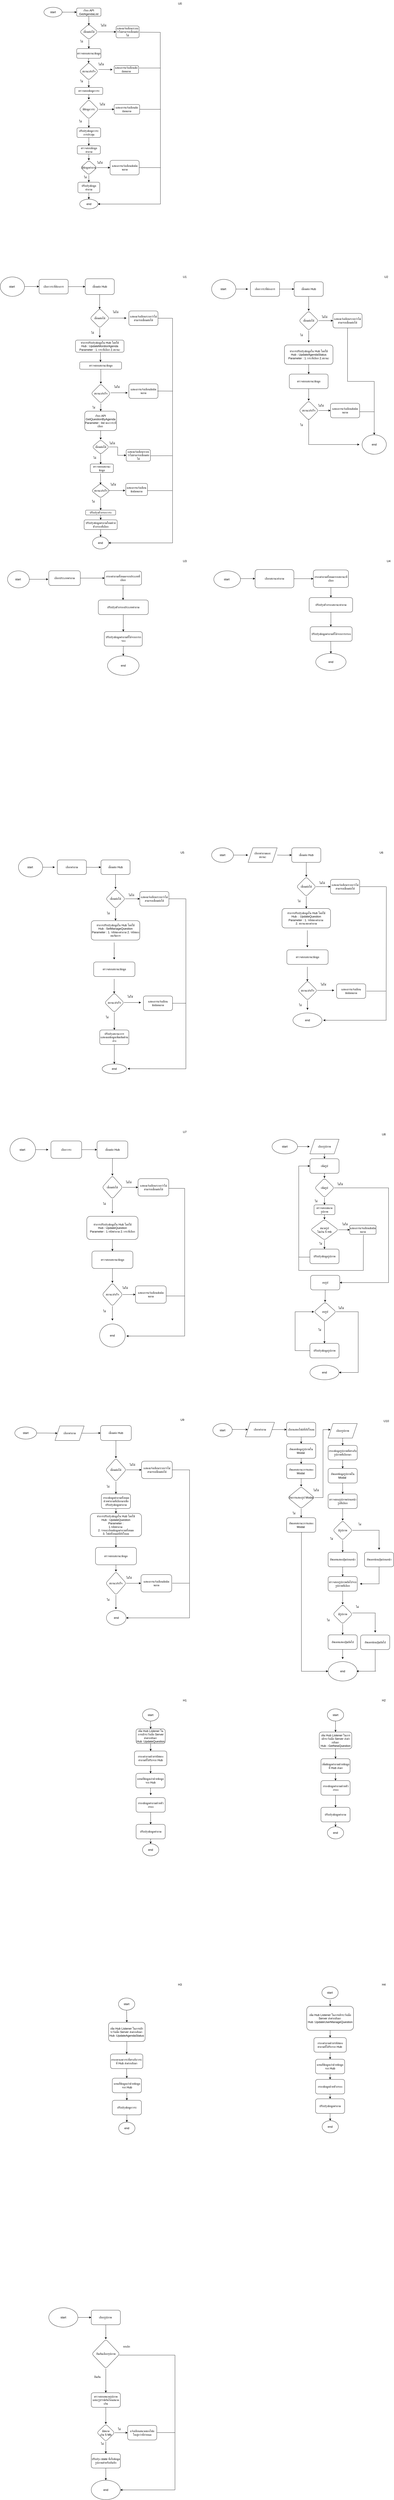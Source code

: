 <mxfile version="20.0.4" type="github">
  <diagram id="H9ZrI43M73sGWypSq_Jb" name="Page-1">
    <mxGraphModel dx="1187" dy="1943" grid="1" gridSize="10" guides="1" tooltips="1" connect="1" arrows="1" fold="1" page="1" pageScale="1" pageWidth="827" pageHeight="1169" math="0" shadow="0">
      <root>
        <mxCell id="0" />
        <mxCell id="1" parent="0" />
        <mxCell id="FMrHo2OvU-c8rs8Sghoq-2" value="" style="group" parent="1" vertex="1" connectable="0">
          <mxGeometry x="50" y="3575" width="760" height="990" as="geometry" />
        </mxCell>
        <mxCell id="FMrHo2OvU-c8rs8Sghoq-3" value="start&amp;nbsp;" style="ellipse;whiteSpace=wrap;html=1;" parent="FMrHo2OvU-c8rs8Sghoq-2" vertex="1">
          <mxGeometry width="105.556" height="95.422" as="geometry" />
        </mxCell>
        <mxCell id="FMrHo2OvU-c8rs8Sghoq-4" value="" style="endArrow=classic;html=1;rounded=0;" parent="FMrHo2OvU-c8rs8Sghoq-2" edge="1">
          <mxGeometry width="50" height="50" relative="1" as="geometry">
            <mxPoint x="105.556" y="47.711" as="sourcePoint" />
            <mxPoint x="158.333" y="47.711" as="targetPoint" />
          </mxGeometry>
        </mxCell>
        <mxCell id="FMrHo2OvU-c8rs8Sghoq-5" value="เลือกวาระ" style="rounded=1;whiteSpace=wrap;html=1;" parent="FMrHo2OvU-c8rs8Sghoq-2" vertex="1">
          <mxGeometry x="168.889" y="11.928" width="126.667" height="71.566" as="geometry" />
        </mxCell>
        <mxCell id="FMrHo2OvU-c8rs8Sghoq-6" value="เชื่อมต่อ Hub" style="rounded=1;whiteSpace=wrap;html=1;" parent="FMrHo2OvU-c8rs8Sghoq-2" vertex="1">
          <mxGeometry x="358.889" y="11.928" width="126.667" height="71.566" as="geometry" />
        </mxCell>
        <mxCell id="FMrHo2OvU-c8rs8Sghoq-7" value="" style="edgeStyle=orthogonalEdgeStyle;rounded=0;orthogonalLoop=1;jettySize=auto;html=1;" parent="FMrHo2OvU-c8rs8Sghoq-2" source="FMrHo2OvU-c8rs8Sghoq-5" target="FMrHo2OvU-c8rs8Sghoq-6" edge="1">
          <mxGeometry relative="1" as="geometry" />
        </mxCell>
        <mxCell id="FMrHo2OvU-c8rs8Sghoq-8" value="เเสดงแจ้งเตือนระบบว่าไม่สามารถเชื่อมต่อได้" style="whiteSpace=wrap;html=1;rounded=1;" parent="FMrHo2OvU-c8rs8Sghoq-2" vertex="1">
          <mxGeometry x="527.778" y="166.988" width="126.667" height="71.566" as="geometry" />
        </mxCell>
        <mxCell id="FMrHo2OvU-c8rs8Sghoq-9" value="ไม่ได้" style="text;html=1;align=center;verticalAlign=middle;resizable=0;points=[];autosize=1;strokeColor=none;fillColor=none;" parent="FMrHo2OvU-c8rs8Sghoq-2" vertex="1">
          <mxGeometry x="464.444" y="166.988" width="50" height="30" as="geometry" />
        </mxCell>
        <mxCell id="FMrHo2OvU-c8rs8Sghoq-10" value="ตรวจสอบสถานะข้อมูล" style="rounded=1;whiteSpace=wrap;html=1;" parent="FMrHo2OvU-c8rs8Sghoq-2" vertex="1">
          <mxGeometry x="337.778" y="465.181" width="168.889" height="71.566" as="geometry" />
        </mxCell>
        <mxCell id="FMrHo2OvU-c8rs8Sghoq-11" value="" style="group" parent="FMrHo2OvU-c8rs8Sghoq-2" vertex="1" connectable="0">
          <mxGeometry x="369.444" y="155.06" width="95" height="155.06" as="geometry" />
        </mxCell>
        <mxCell id="FMrHo2OvU-c8rs8Sghoq-12" value="" style="edgeStyle=orthogonalEdgeStyle;rounded=0;orthogonalLoop=1;jettySize=auto;html=1;" parent="FMrHo2OvU-c8rs8Sghoq-11" source="FMrHo2OvU-c8rs8Sghoq-13" edge="1">
          <mxGeometry relative="1" as="geometry">
            <mxPoint x="52.778" y="155.06" as="targetPoint" />
          </mxGeometry>
        </mxCell>
        <mxCell id="FMrHo2OvU-c8rs8Sghoq-13" value="เชื่อมต่อได้" style="rhombus;whiteSpace=wrap;html=1;rounded=1;" parent="FMrHo2OvU-c8rs8Sghoq-11" vertex="1">
          <mxGeometry x="10.556" width="84.444" height="95.422" as="geometry" />
        </mxCell>
        <mxCell id="FMrHo2OvU-c8rs8Sghoq-14" value="ได้" style="text;html=1;align=center;verticalAlign=middle;resizable=0;points=[];autosize=1;strokeColor=none;fillColor=none;" parent="FMrHo2OvU-c8rs8Sghoq-11" vertex="1">
          <mxGeometry y="101.386" width="40" height="30" as="geometry" />
        </mxCell>
        <mxCell id="FMrHo2OvU-c8rs8Sghoq-15" value="" style="edgeStyle=orthogonalEdgeStyle;rounded=0;orthogonalLoop=1;jettySize=auto;html=1;" parent="FMrHo2OvU-c8rs8Sghoq-2" source="FMrHo2OvU-c8rs8Sghoq-6" target="FMrHo2OvU-c8rs8Sghoq-13" edge="1">
          <mxGeometry relative="1" as="geometry" />
        </mxCell>
        <mxCell id="FMrHo2OvU-c8rs8Sghoq-16" value="" style="edgeStyle=orthogonalEdgeStyle;rounded=0;orthogonalLoop=1;jettySize=auto;html=1;" parent="FMrHo2OvU-c8rs8Sghoq-2" source="FMrHo2OvU-c8rs8Sghoq-13" target="FMrHo2OvU-c8rs8Sghoq-8" edge="1">
          <mxGeometry relative="1" as="geometry" />
        </mxCell>
        <mxCell id="FMrHo2OvU-c8rs8Sghoq-17" value="" style="group" parent="FMrHo2OvU-c8rs8Sghoq-2" vertex="1" connectable="0">
          <mxGeometry x="369.444" y="596.386" width="95" height="155.06" as="geometry" />
        </mxCell>
        <mxCell id="FMrHo2OvU-c8rs8Sghoq-18" value="" style="edgeStyle=orthogonalEdgeStyle;rounded=0;orthogonalLoop=1;jettySize=auto;html=1;" parent="FMrHo2OvU-c8rs8Sghoq-17" source="FMrHo2OvU-c8rs8Sghoq-19" edge="1">
          <mxGeometry relative="1" as="geometry">
            <mxPoint x="52.778" y="155.06" as="targetPoint" />
          </mxGeometry>
        </mxCell>
        <mxCell id="FMrHo2OvU-c8rs8Sghoq-19" value="สถานะสำเร็จ" style="rhombus;whiteSpace=wrap;html=1;rounded=1;" parent="FMrHo2OvU-c8rs8Sghoq-17" vertex="1">
          <mxGeometry x="10.556" width="84.444" height="95.422" as="geometry" />
        </mxCell>
        <mxCell id="FMrHo2OvU-c8rs8Sghoq-20" value="ใช่" style="text;html=1;align=center;verticalAlign=middle;resizable=0;points=[];autosize=1;strokeColor=none;fillColor=none;" parent="FMrHo2OvU-c8rs8Sghoq-17" vertex="1">
          <mxGeometry y="101.386" width="40" height="30" as="geometry" />
        </mxCell>
        <mxCell id="FMrHo2OvU-c8rs8Sghoq-21" value="" style="edgeStyle=orthogonalEdgeStyle;rounded=0;orthogonalLoop=1;jettySize=auto;html=1;" parent="FMrHo2OvU-c8rs8Sghoq-2" source="FMrHo2OvU-c8rs8Sghoq-10" target="FMrHo2OvU-c8rs8Sghoq-19" edge="1">
          <mxGeometry relative="1" as="geometry" />
        </mxCell>
        <mxCell id="FMrHo2OvU-c8rs8Sghoq-22" value="แสดงการแจ้งเตือนข้อผิดพลาด" style="whiteSpace=wrap;html=1;rounded=1;" parent="FMrHo2OvU-c8rs8Sghoq-2" vertex="1">
          <mxGeometry x="517.222" y="608.313" width="126.667" height="71.566" as="geometry" />
        </mxCell>
        <mxCell id="FMrHo2OvU-c8rs8Sghoq-23" value="" style="edgeStyle=orthogonalEdgeStyle;rounded=0;orthogonalLoop=1;jettySize=auto;html=1;" parent="FMrHo2OvU-c8rs8Sghoq-2" source="FMrHo2OvU-c8rs8Sghoq-19" target="FMrHo2OvU-c8rs8Sghoq-22" edge="1">
          <mxGeometry relative="1" as="geometry" />
        </mxCell>
        <mxCell id="FMrHo2OvU-c8rs8Sghoq-24" value="" style="edgeStyle=orthogonalEdgeStyle;rounded=0;orthogonalLoop=1;jettySize=auto;html=1;" parent="FMrHo2OvU-c8rs8Sghoq-2" source="FMrHo2OvU-c8rs8Sghoq-25" target="FMrHo2OvU-c8rs8Sghoq-10" edge="1">
          <mxGeometry relative="1" as="geometry" />
        </mxCell>
        <mxCell id="FMrHo2OvU-c8rs8Sghoq-25" value="ทำการปรับปรุงข้อมูลใน Hub โดยใช้ &lt;br&gt;Hub : UpdateQuestion&lt;br&gt;Parameter : 1.รหัสคำถาม 2.วาระที่เลือก" style="rounded=1;whiteSpace=wrap;html=1;" parent="FMrHo2OvU-c8rs8Sghoq-2" vertex="1">
          <mxGeometry x="316.667" y="322.048" width="211.111" height="95.422" as="geometry" />
        </mxCell>
        <mxCell id="FMrHo2OvU-c8rs8Sghoq-26" value="ไม่ใช่" style="text;html=1;align=center;verticalAlign=middle;resizable=0;points=[];autosize=1;strokeColor=none;fillColor=none;" parent="FMrHo2OvU-c8rs8Sghoq-2" vertex="1">
          <mxGeometry x="448.611" y="602.349" width="50" height="30" as="geometry" />
        </mxCell>
        <mxCell id="FMrHo2OvU-c8rs8Sghoq-33" value="" style="endArrow=none;html=1;rounded=0;strokeColor=default;" parent="FMrHo2OvU-c8rs8Sghoq-2" edge="1">
          <mxGeometry width="50" height="50" relative="1" as="geometry">
            <mxPoint x="643.889" y="650.06" as="sourcePoint" />
            <mxPoint x="720" y="650" as="targetPoint" />
          </mxGeometry>
        </mxCell>
        <mxCell id="FMrHo2OvU-c8rs8Sghoq-115" value="" style="endArrow=none;html=1;rounded=0;" parent="FMrHo2OvU-c8rs8Sghoq-2" edge="1">
          <mxGeometry width="50" height="50" relative="1" as="geometry">
            <mxPoint x="654.44" y="206.99" as="sourcePoint" />
            <mxPoint x="720" y="207" as="targetPoint" />
          </mxGeometry>
        </mxCell>
        <mxCell id="FMrHo2OvU-c8rs8Sghoq-117" value="" style="endArrow=none;html=1;rounded=0;" parent="FMrHo2OvU-c8rs8Sghoq-2" edge="1">
          <mxGeometry width="50" height="50" relative="1" as="geometry">
            <mxPoint x="720" y="206.99" as="sourcePoint" />
            <mxPoint x="720" y="815" as="targetPoint" />
          </mxGeometry>
        </mxCell>
        <mxCell id="FMrHo2OvU-c8rs8Sghoq-30" value="end" style="ellipse;whiteSpace=wrap;html=1;" parent="FMrHo2OvU-c8rs8Sghoq-2" vertex="1">
          <mxGeometry x="369.444" y="764.998" width="105.556" height="95.422" as="geometry" />
        </mxCell>
        <mxCell id="FMrHo2OvU-c8rs8Sghoq-118" value="" style="endArrow=classic;html=1;rounded=0;" parent="FMrHo2OvU-c8rs8Sghoq-2" edge="1">
          <mxGeometry width="50" height="50" relative="1" as="geometry">
            <mxPoint x="720" y="815" as="sourcePoint" />
            <mxPoint x="480" y="815" as="targetPoint" />
          </mxGeometry>
        </mxCell>
        <mxCell id="FMrHo2OvU-c8rs8Sghoq-82" value="" style="edgeStyle=orthogonalEdgeStyle;rounded=0;orthogonalLoop=1;jettySize=auto;html=1;entryX=0;entryY=0.5;entryDx=0;entryDy=0;" parent="1" source="FMrHo2OvU-c8rs8Sghoq-65" target="LfXYUtvSCsuK5B0XXpPZ-165" edge="1">
          <mxGeometry relative="1" as="geometry">
            <mxPoint x="240" y="4790.0" as="targetPoint" />
          </mxGeometry>
        </mxCell>
        <mxCell id="FMrHo2OvU-c8rs8Sghoq-65" value="start" style="ellipse;whiteSpace=wrap;html=1;rounded=1;" parent="1" vertex="1">
          <mxGeometry x="70" y="4764.22" width="90" height="50" as="geometry" />
        </mxCell>
        <mxCell id="FMrHo2OvU-c8rs8Sghoq-67" value="" style="group" parent="1" vertex="1" connectable="0">
          <mxGeometry x="890" y="1240" width="690" height="660" as="geometry" />
        </mxCell>
        <mxCell id="NFxBXwBvF9NyGnt5mvOB-206" value="start&amp;nbsp;" style="ellipse;whiteSpace=wrap;html=1;" parent="FMrHo2OvU-c8rs8Sghoq-67" vertex="1">
          <mxGeometry width="110" height="70" as="geometry" />
        </mxCell>
        <mxCell id="NFxBXwBvF9NyGnt5mvOB-208" value="เลือกสถานะคำถาม" style="rounded=1;whiteSpace=wrap;html=1;" parent="FMrHo2OvU-c8rs8Sghoq-67" vertex="1">
          <mxGeometry x="170" y="-5.41" width="160" height="75.41" as="geometry" />
        </mxCell>
        <mxCell id="NFxBXwBvF9NyGnt5mvOB-217" value="" style="edgeStyle=orthogonalEdgeStyle;rounded=0;orthogonalLoop=1;jettySize=auto;html=1;strokeColor=default;" parent="FMrHo2OvU-c8rs8Sghoq-67" source="NFxBXwBvF9NyGnt5mvOB-206" target="NFxBXwBvF9NyGnt5mvOB-208" edge="1">
          <mxGeometry relative="1" as="geometry">
            <Array as="points">
              <mxPoint x="120" y="32" />
              <mxPoint x="120" y="32" />
            </Array>
          </mxGeometry>
        </mxCell>
        <mxCell id="NFxBXwBvF9NyGnt5mvOB-209" value="กรองคำถามทั้งหมดจากสถานะที่เลือก" style="rounded=1;whiteSpace=wrap;html=1;" parent="FMrHo2OvU-c8rs8Sghoq-67" vertex="1">
          <mxGeometry x="410" y="-3.77" width="144.95" height="72.14" as="geometry" />
        </mxCell>
        <mxCell id="NFxBXwBvF9NyGnt5mvOB-210" value="" style="edgeStyle=orthogonalEdgeStyle;rounded=0;orthogonalLoop=1;jettySize=auto;html=1;" parent="FMrHo2OvU-c8rs8Sghoq-67" source="NFxBXwBvF9NyGnt5mvOB-208" target="NFxBXwBvF9NyGnt5mvOB-209" edge="1">
          <mxGeometry relative="1" as="geometry" />
        </mxCell>
        <mxCell id="NFxBXwBvF9NyGnt5mvOB-213" value="ปรับปรุงตัวกรองสถานะคำถาม" style="rounded=1;whiteSpace=wrap;html=1;" parent="FMrHo2OvU-c8rs8Sghoq-67" vertex="1">
          <mxGeometry x="392.86" y="110" width="179.23" height="60" as="geometry" />
        </mxCell>
        <mxCell id="NFxBXwBvF9NyGnt5mvOB-218" value="" style="edgeStyle=orthogonalEdgeStyle;rounded=0;orthogonalLoop=1;jettySize=auto;html=1;strokeColor=default;" parent="FMrHo2OvU-c8rs8Sghoq-67" source="NFxBXwBvF9NyGnt5mvOB-209" target="NFxBXwBvF9NyGnt5mvOB-213" edge="1">
          <mxGeometry relative="1" as="geometry" />
        </mxCell>
        <mxCell id="NFxBXwBvF9NyGnt5mvOB-215" value="ปรับปรุงข้อมูลคำถามที่ได้จากการกรอง" style="rounded=1;whiteSpace=wrap;html=1;" parent="FMrHo2OvU-c8rs8Sghoq-67" vertex="1">
          <mxGeometry x="397.11" y="230" width="172.89" height="60" as="geometry" />
        </mxCell>
        <mxCell id="NFxBXwBvF9NyGnt5mvOB-212" style="edgeStyle=orthogonalEdgeStyle;rounded=0;orthogonalLoop=1;jettySize=auto;html=1;strokeColor=default;" parent="FMrHo2OvU-c8rs8Sghoq-67" source="NFxBXwBvF9NyGnt5mvOB-213" target="NFxBXwBvF9NyGnt5mvOB-215" edge="1">
          <mxGeometry relative="1" as="geometry">
            <Array as="points">
              <mxPoint x="482" y="210" />
              <mxPoint x="482" y="210" />
            </Array>
          </mxGeometry>
        </mxCell>
        <mxCell id="NFxBXwBvF9NyGnt5mvOB-216" value="end" style="ellipse;whiteSpace=wrap;html=1;" parent="FMrHo2OvU-c8rs8Sghoq-67" vertex="1">
          <mxGeometry x="420" y="340" width="124.95" height="70" as="geometry" />
        </mxCell>
        <mxCell id="NFxBXwBvF9NyGnt5mvOB-214" value="" style="edgeStyle=orthogonalEdgeStyle;rounded=0;orthogonalLoop=1;jettySize=auto;html=1;strokeColor=default;" parent="FMrHo2OvU-c8rs8Sghoq-67" source="NFxBXwBvF9NyGnt5mvOB-215" target="NFxBXwBvF9NyGnt5mvOB-216" edge="1">
          <mxGeometry relative="1" as="geometry">
            <Array as="points">
              <mxPoint x="482" y="315" />
            </Array>
          </mxGeometry>
        </mxCell>
        <mxCell id="NFxBXwBvF9NyGnt5mvOB-221" value="start&amp;nbsp;" style="ellipse;whiteSpace=wrap;html=1;" parent="1" vertex="1">
          <mxGeometry x="40" y="1240" width="90" height="70" as="geometry" />
        </mxCell>
        <mxCell id="NFxBXwBvF9NyGnt5mvOB-222" value="" style="endArrow=classic;html=1;rounded=0;" parent="1" edge="1">
          <mxGeometry width="50" height="50" relative="1" as="geometry">
            <mxPoint x="129.996" y="1274.624" as="sourcePoint" />
            <mxPoint x="207.773" y="1274.624" as="targetPoint" />
          </mxGeometry>
        </mxCell>
        <mxCell id="NFxBXwBvF9NyGnt5mvOB-223" value="เลือกประเภทคำถาม" style="rounded=1;whiteSpace=wrap;html=1;" parent="1" vertex="1">
          <mxGeometry x="210" y="1239.66" width="130" height="60.34" as="geometry" />
        </mxCell>
        <mxCell id="NFxBXwBvF9NyGnt5mvOB-224" value="กรองคำถามทั้งหมดจากประเภทที่เลือก" style="rounded=1;whiteSpace=wrap;html=1;" parent="1" vertex="1">
          <mxGeometry x="440" y="1240.97" width="152.22" height="57.72" as="geometry" />
        </mxCell>
        <mxCell id="NFxBXwBvF9NyGnt5mvOB-225" value="" style="edgeStyle=orthogonalEdgeStyle;rounded=0;orthogonalLoop=1;jettySize=auto;html=1;" parent="1" source="NFxBXwBvF9NyGnt5mvOB-223" target="NFxBXwBvF9NyGnt5mvOB-224" edge="1">
          <mxGeometry relative="1" as="geometry" />
        </mxCell>
        <mxCell id="NFxBXwBvF9NyGnt5mvOB-226" value="" style="edgeStyle=orthogonalEdgeStyle;rounded=0;orthogonalLoop=1;jettySize=auto;html=1;" parent="1" source="NFxBXwBvF9NyGnt5mvOB-224" edge="1">
          <mxGeometry relative="1" as="geometry">
            <mxPoint x="516" y="1360" as="targetPoint" />
          </mxGeometry>
        </mxCell>
        <mxCell id="NFxBXwBvF9NyGnt5mvOB-228" value="ปรับปรุงตัวกรองประเภทคำถาม" style="rounded=1;whiteSpace=wrap;html=1;" parent="1" vertex="1">
          <mxGeometry x="414" y="1360" width="206" height="60" as="geometry" />
        </mxCell>
        <mxCell id="NFxBXwBvF9NyGnt5mvOB-230" value="ปรับปรุงข้อมูลคำถามที่ได้จากการกรอง" style="rounded=1;whiteSpace=wrap;html=1;" parent="1" vertex="1">
          <mxGeometry x="438.72" y="1490" width="156.55" height="60" as="geometry" />
        </mxCell>
        <mxCell id="NFxBXwBvF9NyGnt5mvOB-227" style="edgeStyle=orthogonalEdgeStyle;rounded=0;orthogonalLoop=1;jettySize=auto;html=1;strokeColor=default;" parent="1" source="NFxBXwBvF9NyGnt5mvOB-228" target="NFxBXwBvF9NyGnt5mvOB-230" edge="1">
          <mxGeometry relative="1" as="geometry" />
        </mxCell>
        <mxCell id="NFxBXwBvF9NyGnt5mvOB-231" value="end" style="ellipse;whiteSpace=wrap;html=1;" parent="1" vertex="1">
          <mxGeometry x="452" y="1590" width="130" height="80" as="geometry" />
        </mxCell>
        <mxCell id="NFxBXwBvF9NyGnt5mvOB-229" value="" style="edgeStyle=orthogonalEdgeStyle;rounded=0;orthogonalLoop=1;jettySize=auto;html=1;strokeColor=default;" parent="1" source="NFxBXwBvF9NyGnt5mvOB-230" target="NFxBXwBvF9NyGnt5mvOB-231" edge="1">
          <mxGeometry relative="1" as="geometry" />
        </mxCell>
        <mxCell id="FMrHo2OvU-c8rs8Sghoq-70" value="U1" style="text;html=1;align=center;verticalAlign=middle;resizable=0;points=[];autosize=1;strokeColor=none;fillColor=none;" parent="1" vertex="1">
          <mxGeometry x="750" y="15" width="40" height="30" as="geometry" />
        </mxCell>
        <mxCell id="FMrHo2OvU-c8rs8Sghoq-71" value="U2" style="text;html=1;align=center;verticalAlign=middle;resizable=0;points=[];autosize=1;strokeColor=none;fillColor=none;" parent="1" vertex="1">
          <mxGeometry x="1580" y="15" width="40" height="30" as="geometry" />
        </mxCell>
        <mxCell id="FMrHo2OvU-c8rs8Sghoq-72" value="U3" style="text;html=1;align=center;verticalAlign=middle;resizable=0;points=[];autosize=1;strokeColor=none;fillColor=none;" parent="1" vertex="1">
          <mxGeometry x="750" y="1185" width="40" height="30" as="geometry" />
        </mxCell>
        <mxCell id="FMrHo2OvU-c8rs8Sghoq-73" value="U4" style="text;html=1;align=center;verticalAlign=middle;resizable=0;points=[];autosize=1;strokeColor=none;fillColor=none;" parent="1" vertex="1">
          <mxGeometry x="1590" y="1185" width="40" height="30" as="geometry" />
        </mxCell>
        <mxCell id="FMrHo2OvU-c8rs8Sghoq-75" value="U5" style="text;html=1;align=center;verticalAlign=middle;resizable=0;points=[];autosize=1;strokeColor=none;fillColor=none;" parent="1" vertex="1">
          <mxGeometry x="740" y="2385" width="40" height="30" as="geometry" />
        </mxCell>
        <mxCell id="FMrHo2OvU-c8rs8Sghoq-77" value="U7" style="text;html=1;align=center;verticalAlign=middle;resizable=0;points=[];autosize=1;strokeColor=none;fillColor=none;" parent="1" vertex="1">
          <mxGeometry x="750" y="3535" width="40" height="30" as="geometry" />
        </mxCell>
        <mxCell id="FMrHo2OvU-c8rs8Sghoq-78" value="U8&lt;br&gt;" style="text;html=1;align=center;verticalAlign=middle;resizable=0;points=[];autosize=1;strokeColor=none;fillColor=none;" parent="1" vertex="1">
          <mxGeometry x="1570" y="3545" width="40" height="30" as="geometry" />
        </mxCell>
        <mxCell id="FMrHo2OvU-c8rs8Sghoq-80" value="U9" style="text;html=1;align=center;verticalAlign=middle;resizable=0;points=[];autosize=1;strokeColor=none;fillColor=none;" parent="1" vertex="1">
          <mxGeometry x="740" y="4720" width="40" height="30" as="geometry" />
        </mxCell>
        <mxCell id="FMrHo2OvU-c8rs8Sghoq-95" value="" style="edgeStyle=orthogonalEdgeStyle;rounded=0;orthogonalLoop=1;jettySize=auto;html=1;exitX=1;exitY=0.5;exitDx=0;exitDy=0;" parent="1" source="LfXYUtvSCsuK5B0XXpPZ-165" target="FMrHo2OvU-c8rs8Sghoq-85" edge="1">
          <mxGeometry relative="1" as="geometry">
            <mxPoint x="360" y="4790.037" as="sourcePoint" />
          </mxGeometry>
        </mxCell>
        <mxCell id="FMrHo2OvU-c8rs8Sghoq-85" value="เชื่อมต่อ Hub" style="rounded=1;whiteSpace=wrap;html=1;" parent="1" vertex="1">
          <mxGeometry x="423.33" y="4758.43" width="126.67" height="61.57" as="geometry" />
        </mxCell>
        <mxCell id="FMrHo2OvU-c8rs8Sghoq-112" style="edgeStyle=orthogonalEdgeStyle;rounded=0;orthogonalLoop=1;jettySize=auto;html=1;entryX=1;entryY=0.5;entryDx=0;entryDy=0;" parent="1" source="FMrHo2OvU-c8rs8Sghoq-87" edge="1" target="FMrHo2OvU-c8rs8Sghoq-109">
          <mxGeometry relative="1" as="geometry">
            <mxPoint x="540" y="5520" as="targetPoint" />
            <Array as="points">
              <mxPoint x="790" y="4941" />
              <mxPoint x="790" y="5550" />
            </Array>
          </mxGeometry>
        </mxCell>
        <mxCell id="FMrHo2OvU-c8rs8Sghoq-87" value="เเสดงแจ้งเตือนระบบว่าไม่สามารถเชื่อมต่อได้" style="whiteSpace=wrap;html=1;rounded=1;" parent="1" vertex="1">
          <mxGeometry x="592.219" y="4905.06" width="126.667" height="71.566" as="geometry" />
        </mxCell>
        <mxCell id="FMrHo2OvU-c8rs8Sghoq-88" value="ไม่ได้" style="text;html=1;align=center;verticalAlign=middle;resizable=0;points=[];autosize=1;strokeColor=none;fillColor=none;" parent="1" vertex="1">
          <mxGeometry x="528.886" y="4905.06" width="50" height="30" as="geometry" />
        </mxCell>
        <mxCell id="FMrHo2OvU-c8rs8Sghoq-93" value="" style="edgeStyle=orthogonalEdgeStyle;rounded=0;orthogonalLoop=1;jettySize=auto;html=1;" parent="1" source="FMrHo2OvU-c8rs8Sghoq-85" target="FMrHo2OvU-c8rs8Sghoq-91" edge="1">
          <mxGeometry relative="1" as="geometry" />
        </mxCell>
        <mxCell id="FMrHo2OvU-c8rs8Sghoq-94" value="" style="edgeStyle=orthogonalEdgeStyle;rounded=0;orthogonalLoop=1;jettySize=auto;html=1;" parent="1" source="FMrHo2OvU-c8rs8Sghoq-91" target="FMrHo2OvU-c8rs8Sghoq-87" edge="1">
          <mxGeometry relative="1" as="geometry" />
        </mxCell>
        <mxCell id="LfXYUtvSCsuK5B0XXpPZ-171" value="" style="edgeStyle=orthogonalEdgeStyle;rounded=0;orthogonalLoop=1;jettySize=auto;html=1;entryX=0.5;entryY=0;entryDx=0;entryDy=0;" edge="1" parent="1" source="FMrHo2OvU-c8rs8Sghoq-96" target="FMrHo2OvU-c8rs8Sghoq-99">
          <mxGeometry relative="1" as="geometry" />
        </mxCell>
        <mxCell id="FMrHo2OvU-c8rs8Sghoq-96" value="ตรวจสอบสถานะข้อมูล" style="rounded=1;whiteSpace=wrap;html=1;" parent="1" vertex="1">
          <mxGeometry x="402.331" y="5260.003" width="168.889" height="71.566" as="geometry" />
        </mxCell>
        <mxCell id="FMrHo2OvU-c8rs8Sghoq-97" value="" style="group" parent="1" vertex="1" connectable="0">
          <mxGeometry x="433.888" y="5359.997" width="95" height="155.06" as="geometry" />
        </mxCell>
        <mxCell id="FMrHo2OvU-c8rs8Sghoq-98" value="" style="edgeStyle=orthogonalEdgeStyle;rounded=0;orthogonalLoop=1;jettySize=auto;html=1;" parent="FMrHo2OvU-c8rs8Sghoq-97" source="FMrHo2OvU-c8rs8Sghoq-99" edge="1">
          <mxGeometry relative="1" as="geometry">
            <mxPoint x="52.778" y="155.06" as="targetPoint" />
          </mxGeometry>
        </mxCell>
        <mxCell id="FMrHo2OvU-c8rs8Sghoq-99" value="สถานะสำเร็จ" style="rhombus;whiteSpace=wrap;html=1;rounded=1;" parent="FMrHo2OvU-c8rs8Sghoq-97" vertex="1">
          <mxGeometry x="10.556" width="84.444" height="95.422" as="geometry" />
        </mxCell>
        <mxCell id="FMrHo2OvU-c8rs8Sghoq-100" value="ใช่" style="text;html=1;align=center;verticalAlign=middle;resizable=0;points=[];autosize=1;strokeColor=none;fillColor=none;" parent="FMrHo2OvU-c8rs8Sghoq-97" vertex="1">
          <mxGeometry y="101.386" width="40" height="30" as="geometry" />
        </mxCell>
        <mxCell id="FMrHo2OvU-c8rs8Sghoq-102" value="" style="edgeStyle=orthogonalEdgeStyle;rounded=0;orthogonalLoop=1;jettySize=auto;html=1;entryX=0;entryY=0.5;entryDx=0;entryDy=0;" parent="1" source="FMrHo2OvU-c8rs8Sghoq-99" edge="1" target="FMrHo2OvU-c8rs8Sghoq-111">
          <mxGeometry relative="1" as="geometry">
            <mxPoint x="581.666" y="5372.095" as="targetPoint" />
          </mxGeometry>
        </mxCell>
        <mxCell id="FMrHo2OvU-c8rs8Sghoq-103" value="" style="edgeStyle=orthogonalEdgeStyle;rounded=0;orthogonalLoop=1;jettySize=auto;html=1;" parent="1" source="FMrHo2OvU-c8rs8Sghoq-104" target="FMrHo2OvU-c8rs8Sghoq-96" edge="1">
          <mxGeometry relative="1" as="geometry" />
        </mxCell>
        <mxCell id="FMrHo2OvU-c8rs8Sghoq-104" value="ทำการปรับปรุงข้อมูลใน Hub โดยใช้ &lt;br&gt;Hub : UpdateQuestion&lt;br&gt;Parameter : &lt;br&gt;1.รหัสคำถาม&amp;nbsp; &lt;br&gt;2. รายละเอียดข้อมูลคำถามทั้งหมด&lt;br&gt;3. ไฟล์ทั้งหมดที่อัปโหลด" style="rounded=1;whiteSpace=wrap;html=1;" parent="1" vertex="1">
          <mxGeometry x="381.11" y="5120" width="211.111" height="95.422" as="geometry" />
        </mxCell>
        <mxCell id="FMrHo2OvU-c8rs8Sghoq-105" value="ไม่ใช่" style="text;html=1;align=center;verticalAlign=middle;resizable=0;points=[];autosize=1;strokeColor=none;fillColor=none;" parent="1" vertex="1">
          <mxGeometry x="515.004" y="5370.001" width="50" height="30" as="geometry" />
        </mxCell>
        <mxCell id="FMrHo2OvU-c8rs8Sghoq-109" value="end" style="ellipse;whiteSpace=wrap;html=1;" parent="1" vertex="1">
          <mxGeometry x="447.61" y="5520" width="81.28" height="60.61" as="geometry" />
        </mxCell>
        <mxCell id="FMrHo2OvU-c8rs8Sghoq-111" value="แสดงการแจ้งเตือนข้อผิดพลาด" style="whiteSpace=wrap;html=1;rounded=1;" parent="1" vertex="1">
          <mxGeometry x="589.99" y="5371.93" width="126.667" height="71.566" as="geometry" />
        </mxCell>
        <mxCell id="dkjwccnz1a46yvxOUcAg-2" value="U0&lt;br&gt;" style="text;html=1;align=center;verticalAlign=middle;resizable=0;points=[];autosize=1;strokeColor=none;fillColor=none;" parent="1" vertex="1">
          <mxGeometry x="730" y="-1110" width="40" height="30" as="geometry" />
        </mxCell>
        <mxCell id="dkjwccnz1a46yvxOUcAg-75" value="H1" style="text;html=1;align=center;verticalAlign=middle;resizable=0;points=[];autosize=1;strokeColor=none;fillColor=none;" parent="1" vertex="1">
          <mxGeometry x="750" y="5875" width="40" height="30" as="geometry" />
        </mxCell>
        <mxCell id="NFxBXwBvF9NyGnt5mvOB-296" value="" style="group" parent="1" vertex="1" connectable="0">
          <mxGeometry x="1151" y="2380" width="365" height="840" as="geometry" />
        </mxCell>
        <mxCell id="NFxBXwBvF9NyGnt5mvOB-297" value="" style="group" parent="NFxBXwBvF9NyGnt5mvOB-296" vertex="1" connectable="0">
          <mxGeometry width="340" height="250" as="geometry" />
        </mxCell>
        <mxCell id="NFxBXwBvF9NyGnt5mvOB-298" value="เชื่อมต่อ Hub" style="rounded=1;whiteSpace=wrap;html=1;" parent="NFxBXwBvF9NyGnt5mvOB-297" vertex="1">
          <mxGeometry x="60" width="120" height="60" as="geometry" />
        </mxCell>
        <mxCell id="NFxBXwBvF9NyGnt5mvOB-299" value="" style="edgeStyle=orthogonalEdgeStyle;rounded=0;orthogonalLoop=1;jettySize=auto;html=1;" parent="NFxBXwBvF9NyGnt5mvOB-297" target="NFxBXwBvF9NyGnt5mvOB-298" edge="1">
          <mxGeometry relative="1" as="geometry">
            <mxPoint y="30" as="sourcePoint" />
          </mxGeometry>
        </mxCell>
        <mxCell id="NFxBXwBvF9NyGnt5mvOB-300" value="เเสดงแจ้งเตือนระบบว่าไม่สามารถเชื่อมต่อได้" style="whiteSpace=wrap;html=1;rounded=1;" parent="NFxBXwBvF9NyGnt5mvOB-297" vertex="1">
          <mxGeometry x="220" y="130" width="120" height="60" as="geometry" />
        </mxCell>
        <mxCell id="NFxBXwBvF9NyGnt5mvOB-301" value="ไม่ได้" style="text;html=1;align=center;verticalAlign=middle;resizable=0;points=[];autosize=1;strokeColor=none;fillColor=none;" parent="NFxBXwBvF9NyGnt5mvOB-297" vertex="1">
          <mxGeometry x="160" y="130" width="50" height="30" as="geometry" />
        </mxCell>
        <mxCell id="NFxBXwBvF9NyGnt5mvOB-302" value="" style="group" parent="NFxBXwBvF9NyGnt5mvOB-297" vertex="1" connectable="0">
          <mxGeometry x="70" y="120" width="90" height="130" as="geometry" />
        </mxCell>
        <mxCell id="NFxBXwBvF9NyGnt5mvOB-303" value="" style="edgeStyle=orthogonalEdgeStyle;rounded=0;orthogonalLoop=1;jettySize=auto;html=1;" parent="NFxBXwBvF9NyGnt5mvOB-302" source="NFxBXwBvF9NyGnt5mvOB-304" edge="1">
          <mxGeometry relative="1" as="geometry">
            <mxPoint x="50" y="130" as="targetPoint" />
          </mxGeometry>
        </mxCell>
        <mxCell id="NFxBXwBvF9NyGnt5mvOB-304" value="เชื่อมต่อได้" style="rhombus;whiteSpace=wrap;html=1;rounded=1;" parent="NFxBXwBvF9NyGnt5mvOB-302" vertex="1">
          <mxGeometry x="10" width="80" height="80" as="geometry" />
        </mxCell>
        <mxCell id="NFxBXwBvF9NyGnt5mvOB-305" value="ได้" style="text;html=1;align=center;verticalAlign=middle;resizable=0;points=[];autosize=1;strokeColor=none;fillColor=none;" parent="NFxBXwBvF9NyGnt5mvOB-302" vertex="1">
          <mxGeometry y="85" width="40" height="30" as="geometry" />
        </mxCell>
        <mxCell id="NFxBXwBvF9NyGnt5mvOB-306" value="" style="edgeStyle=orthogonalEdgeStyle;rounded=0;orthogonalLoop=1;jettySize=auto;html=1;" parent="NFxBXwBvF9NyGnt5mvOB-297" source="NFxBXwBvF9NyGnt5mvOB-298" target="NFxBXwBvF9NyGnt5mvOB-304" edge="1">
          <mxGeometry relative="1" as="geometry" />
        </mxCell>
        <mxCell id="NFxBXwBvF9NyGnt5mvOB-307" value="" style="edgeStyle=orthogonalEdgeStyle;rounded=0;orthogonalLoop=1;jettySize=auto;html=1;" parent="NFxBXwBvF9NyGnt5mvOB-297" source="NFxBXwBvF9NyGnt5mvOB-304" target="NFxBXwBvF9NyGnt5mvOB-300" edge="1">
          <mxGeometry relative="1" as="geometry" />
        </mxCell>
        <mxCell id="NFxBXwBvF9NyGnt5mvOB-308" value="ทำการปรับปรุงข้อมูลใน Hub โดยใช้ &lt;br&gt;Hub :&amp;nbsp; UpdateQuestion&lt;br&gt;Parameter : 1. รหัสของคำถาม&amp;nbsp;&lt;br&gt;2. สถานะของคำถาม" style="rounded=1;whiteSpace=wrap;html=1;" parent="NFxBXwBvF9NyGnt5mvOB-296" vertex="1">
          <mxGeometry x="20" y="250" width="200" height="80" as="geometry" />
        </mxCell>
        <mxCell id="NFxBXwBvF9NyGnt5mvOB-324" value="" style="group" parent="NFxBXwBvF9NyGnt5mvOB-296" vertex="1" connectable="0">
          <mxGeometry x="40" y="340.0" width="325" height="500.0" as="geometry" />
        </mxCell>
        <mxCell id="NFxBXwBvF9NyGnt5mvOB-311" value="" style="group" parent="NFxBXwBvF9NyGnt5mvOB-324" vertex="1" connectable="0">
          <mxGeometry x="35" y="150.0" width="180" height="250" as="geometry" />
        </mxCell>
        <mxCell id="NFxBXwBvF9NyGnt5mvOB-312" value="สถานะสำเร็จ" style="rhombus;whiteSpace=wrap;html=1;rounded=1;" parent="NFxBXwBvF9NyGnt5mvOB-311" vertex="1">
          <mxGeometry x="10" y="57.5" width="80" height="80" as="geometry" />
        </mxCell>
        <mxCell id="NFxBXwBvF9NyGnt5mvOB-313" value="" style="endArrow=classic;html=1;rounded=0;" parent="NFxBXwBvF9NyGnt5mvOB-311" edge="1">
          <mxGeometry width="50" height="50" relative="1" as="geometry">
            <mxPoint x="49.5" as="sourcePoint" />
            <mxPoint x="49.5" y="60" as="targetPoint" />
          </mxGeometry>
        </mxCell>
        <mxCell id="NFxBXwBvF9NyGnt5mvOB-314" value="" style="endArrow=classic;html=1;rounded=0;" parent="NFxBXwBvF9NyGnt5mvOB-311" edge="1">
          <mxGeometry width="50" height="50" relative="1" as="geometry">
            <mxPoint x="90" y="97" as="sourcePoint" />
            <mxPoint x="160" y="97" as="targetPoint" />
          </mxGeometry>
        </mxCell>
        <mxCell id="NFxBXwBvF9NyGnt5mvOB-315" value="" style="endArrow=classic;html=1;rounded=0;" parent="NFxBXwBvF9NyGnt5mvOB-311" edge="1">
          <mxGeometry width="50" height="50" relative="1" as="geometry">
            <mxPoint x="50" y="137.5" as="sourcePoint" />
            <mxPoint x="50" y="177.5" as="targetPoint" />
          </mxGeometry>
        </mxCell>
        <mxCell id="NFxBXwBvF9NyGnt5mvOB-316" value="ไม่ใช่" style="text;html=1;align=center;verticalAlign=middle;resizable=0;points=[];autosize=1;strokeColor=none;fillColor=none;" parent="NFxBXwBvF9NyGnt5mvOB-311" vertex="1">
          <mxGeometry x="90" y="57.5" width="50" height="30" as="geometry" />
        </mxCell>
        <mxCell id="NFxBXwBvF9NyGnt5mvOB-317" value="ใช่" style="text;html=1;align=center;verticalAlign=middle;resizable=0;points=[];autosize=1;strokeColor=none;fillColor=none;" parent="NFxBXwBvF9NyGnt5mvOB-311" vertex="1">
          <mxGeometry y="142.5" width="40" height="30" as="geometry" />
        </mxCell>
        <mxCell id="NFxBXwBvF9NyGnt5mvOB-330" value="end" style="ellipse;whiteSpace=wrap;html=1;rounded=1;" parent="NFxBXwBvF9NyGnt5mvOB-311" vertex="1">
          <mxGeometry x="-10" y="190" width="120" height="60" as="geometry" />
        </mxCell>
        <mxCell id="NFxBXwBvF9NyGnt5mvOB-318" value="ตรวจสอบสถานะข้อมูล" style="rounded=1;whiteSpace=wrap;html=1;" parent="NFxBXwBvF9NyGnt5mvOB-324" vertex="1">
          <mxGeometry y="80.0" width="170" height="60" as="geometry" />
        </mxCell>
        <mxCell id="NFxBXwBvF9NyGnt5mvOB-319" value="แสดงการแจ้งเตือน&lt;br&gt;ข้อผิดพลาด" style="rounded=1;whiteSpace=wrap;html=1;" parent="NFxBXwBvF9NyGnt5mvOB-324" vertex="1">
          <mxGeometry x="205" y="220.0" width="120" height="60" as="geometry" />
        </mxCell>
        <mxCell id="NFxBXwBvF9NyGnt5mvOB-321" value="" style="endArrow=none;html=1;rounded=0;strokeColor=default;" parent="NFxBXwBvF9NyGnt5mvOB-324" target="NFxBXwBvF9NyGnt5mvOB-319" edge="1">
          <mxGeometry width="50" height="50" relative="1" as="geometry">
            <mxPoint x="325" y="250" as="sourcePoint" />
            <mxPoint x="335" y="-3610.0" as="targetPoint" />
          </mxGeometry>
        </mxCell>
        <mxCell id="NFxBXwBvF9NyGnt5mvOB-322" value="" style="endArrow=classic;html=1;rounded=0;" parent="NFxBXwBvF9NyGnt5mvOB-324" edge="1">
          <mxGeometry width="50" height="50" relative="1" as="geometry">
            <mxPoint x="84.5" as="sourcePoint" />
            <mxPoint x="84.5" y="70" as="targetPoint" />
          </mxGeometry>
        </mxCell>
        <mxCell id="NFxBXwBvF9NyGnt5mvOB-397" value="" style="endArrow=classic;html=1;rounded=0;strokeColor=default;entryX=1;entryY=0.5;entryDx=0;entryDy=0;" parent="NFxBXwBvF9NyGnt5mvOB-324" edge="1">
          <mxGeometry width="50" height="50" relative="1" as="geometry">
            <mxPoint x="410" y="370.0" as="sourcePoint" />
            <mxPoint x="150" y="370.0" as="targetPoint" />
          </mxGeometry>
        </mxCell>
        <mxCell id="NFxBXwBvF9NyGnt5mvOB-275" value="start" style="ellipse;whiteSpace=wrap;html=1;rounded=1;" parent="1" vertex="1">
          <mxGeometry x="881" y="2380" width="90" height="60" as="geometry" />
        </mxCell>
        <mxCell id="NFxBXwBvF9NyGnt5mvOB-310" value="" style="edgeStyle=orthogonalEdgeStyle;rounded=0;orthogonalLoop=1;jettySize=auto;html=1;strokeColor=default;" parent="1" source="NFxBXwBvF9NyGnt5mvOB-275" edge="1">
          <mxGeometry relative="1" as="geometry">
            <mxPoint x="1031" y="2410" as="targetPoint" />
          </mxGeometry>
        </mxCell>
        <mxCell id="NFxBXwBvF9NyGnt5mvOB-166" value="start&amp;nbsp;" style="ellipse;whiteSpace=wrap;html=1;" parent="1" vertex="1">
          <mxGeometry x="85" y="2420" width="100" height="80" as="geometry" />
        </mxCell>
        <mxCell id="NFxBXwBvF9NyGnt5mvOB-167" value="" style="endArrow=classic;html=1;rounded=0;" parent="1" edge="1">
          <mxGeometry width="50" height="50" relative="1" as="geometry">
            <mxPoint x="185" y="2460" as="sourcePoint" />
            <mxPoint x="235" y="2460" as="targetPoint" />
          </mxGeometry>
        </mxCell>
        <mxCell id="NFxBXwBvF9NyGnt5mvOB-168" value="เลือกคำถาม" style="rounded=1;whiteSpace=wrap;html=1;" parent="1" vertex="1">
          <mxGeometry x="245" y="2430" width="120" height="60" as="geometry" />
        </mxCell>
        <mxCell id="NFxBXwBvF9NyGnt5mvOB-245" value="" style="group" parent="1" vertex="1" connectable="0">
          <mxGeometry x="430" y="2920" width="180" height="210" as="geometry" />
        </mxCell>
        <mxCell id="NFxBXwBvF9NyGnt5mvOB-246" value="สถานะสำเร็จ" style="rhombus;whiteSpace=wrap;html=1;rounded=1;" parent="NFxBXwBvF9NyGnt5mvOB-245" vertex="1">
          <mxGeometry x="10" y="57.5" width="80" height="80" as="geometry" />
        </mxCell>
        <mxCell id="NFxBXwBvF9NyGnt5mvOB-247" value="" style="endArrow=classic;html=1;rounded=0;" parent="NFxBXwBvF9NyGnt5mvOB-245" edge="1">
          <mxGeometry width="50" height="50" relative="1" as="geometry">
            <mxPoint x="49.5" as="sourcePoint" />
            <mxPoint x="49.5" y="60" as="targetPoint" />
          </mxGeometry>
        </mxCell>
        <mxCell id="NFxBXwBvF9NyGnt5mvOB-248" value="" style="endArrow=classic;html=1;rounded=0;" parent="NFxBXwBvF9NyGnt5mvOB-245" edge="1">
          <mxGeometry width="50" height="50" relative="1" as="geometry">
            <mxPoint x="90" y="97" as="sourcePoint" />
            <mxPoint x="160" y="97" as="targetPoint" />
          </mxGeometry>
        </mxCell>
        <mxCell id="NFxBXwBvF9NyGnt5mvOB-250" value="ไม่ใช่" style="text;html=1;align=center;verticalAlign=middle;resizable=0;points=[];autosize=1;strokeColor=none;fillColor=none;" parent="NFxBXwBvF9NyGnt5mvOB-245" vertex="1">
          <mxGeometry x="90" y="57.5" width="50" height="30" as="geometry" />
        </mxCell>
        <mxCell id="NFxBXwBvF9NyGnt5mvOB-251" value="ใช่" style="text;html=1;align=center;verticalAlign=middle;resizable=0;points=[];autosize=1;strokeColor=none;fillColor=none;" parent="NFxBXwBvF9NyGnt5mvOB-245" vertex="1">
          <mxGeometry y="142.5" width="40" height="30" as="geometry" />
        </mxCell>
        <mxCell id="NFxBXwBvF9NyGnt5mvOB-253" value="ตรวจสอบสถานะข้อมูล" style="rounded=1;whiteSpace=wrap;html=1;" parent="1" vertex="1">
          <mxGeometry x="395" y="2850" width="170" height="60" as="geometry" />
        </mxCell>
        <mxCell id="NFxBXwBvF9NyGnt5mvOB-254" value="แสดงการแจ้งเตือน&lt;br&gt;ข้อผิดพลาด" style="rounded=1;whiteSpace=wrap;html=1;" parent="1" vertex="1">
          <mxGeometry x="600" y="2990" width="120" height="60" as="geometry" />
        </mxCell>
        <mxCell id="NFxBXwBvF9NyGnt5mvOB-257" value="" style="endArrow=none;html=1;rounded=0;strokeColor=default;" parent="1" edge="1">
          <mxGeometry width="50" height="50" relative="1" as="geometry">
            <mxPoint x="705" y="2590" as="sourcePoint" />
            <mxPoint x="775" y="2590" as="targetPoint" />
          </mxGeometry>
        </mxCell>
        <mxCell id="NFxBXwBvF9NyGnt5mvOB-258" value="" style="endArrow=none;html=1;rounded=0;strokeColor=default;" parent="1" target="NFxBXwBvF9NyGnt5mvOB-254" edge="1">
          <mxGeometry width="50" height="50" relative="1" as="geometry">
            <mxPoint x="720" y="3020" as="sourcePoint" />
            <mxPoint x="770" y="2970" as="targetPoint" />
          </mxGeometry>
        </mxCell>
        <mxCell id="NFxBXwBvF9NyGnt5mvOB-259" value="" style="endArrow=none;html=1;rounded=0;strokeColor=default;" parent="1" edge="1">
          <mxGeometry width="50" height="50" relative="1" as="geometry">
            <mxPoint x="720" y="3020" as="sourcePoint" />
            <mxPoint x="775" y="3020" as="targetPoint" />
          </mxGeometry>
        </mxCell>
        <mxCell id="NFxBXwBvF9NyGnt5mvOB-260" value="" style="endArrow=none;html=1;rounded=0;strokeColor=default;" parent="1" edge="1">
          <mxGeometry width="50" height="50" relative="1" as="geometry">
            <mxPoint x="775" y="2590" as="sourcePoint" />
            <mxPoint x="775" y="3290" as="targetPoint" />
          </mxGeometry>
        </mxCell>
        <mxCell id="NFxBXwBvF9NyGnt5mvOB-261" value="" style="endArrow=classic;html=1;rounded=0;strokeColor=default;" parent="1" edge="1">
          <mxGeometry width="50" height="50" relative="1" as="geometry">
            <mxPoint x="775" y="3290" as="sourcePoint" />
            <mxPoint x="535" y="3289.5" as="targetPoint" />
          </mxGeometry>
        </mxCell>
        <mxCell id="NFxBXwBvF9NyGnt5mvOB-1" value="start&amp;nbsp;" style="ellipse;whiteSpace=wrap;html=1;" parent="1" vertex="1">
          <mxGeometry x="10" y="30" width="100" height="80" as="geometry" />
        </mxCell>
        <mxCell id="NFxBXwBvF9NyGnt5mvOB-5" value="" style="endArrow=classic;html=1;rounded=0;" parent="1" edge="1">
          <mxGeometry width="50" height="50" relative="1" as="geometry">
            <mxPoint x="110" y="69.5" as="sourcePoint" />
            <mxPoint x="170" y="69.5" as="targetPoint" />
          </mxGeometry>
        </mxCell>
        <mxCell id="NFxBXwBvF9NyGnt5mvOB-6" value="เลือกวาระที่ต้องการ" style="rounded=1;whiteSpace=wrap;html=1;" parent="1" vertex="1">
          <mxGeometry x="170" y="40" width="120" height="60" as="geometry" />
        </mxCell>
        <mxCell id="NFxBXwBvF9NyGnt5mvOB-8" value="" style="endArrow=classic;html=1;rounded=0;" parent="1" edge="1">
          <mxGeometry width="50" height="50" relative="1" as="geometry">
            <mxPoint x="290" y="70" as="sourcePoint" />
            <mxPoint x="360" y="70" as="targetPoint" />
          </mxGeometry>
        </mxCell>
        <mxCell id="NFxBXwBvF9NyGnt5mvOB-9" value="เชื่อมต่อ Hub" style="rounded=1;whiteSpace=wrap;html=1;" parent="1" vertex="1">
          <mxGeometry x="360" y="37.5" width="120" height="65" as="geometry" />
        </mxCell>
        <mxCell id="NFxBXwBvF9NyGnt5mvOB-16" value="ทำการปรับปรุงข้อมูลใน Hub โดยใช้ &lt;br&gt;Hub : UpdateMonitorAgenda&lt;br&gt;Parameter : 1.วาระที่เลือก 2.สถานะ" style="rounded=1;whiteSpace=wrap;html=1;" parent="1" vertex="1">
          <mxGeometry x="320" y="290" width="200" height="50" as="geometry" />
        </mxCell>
        <mxCell id="NFxBXwBvF9NyGnt5mvOB-17" value="เเสดงแจ้งเตือนระบบว่าไม่สามารถเชื่อมต่อได้" style="rounded=1;whiteSpace=wrap;html=1;" parent="1" vertex="1">
          <mxGeometry x="540" y="170" width="120" height="60" as="geometry" />
        </mxCell>
        <mxCell id="NFxBXwBvF9NyGnt5mvOB-21" value="" style="group" parent="1" vertex="1" connectable="0">
          <mxGeometry x="370" y="102.5" width="160" height="177.5" as="geometry" />
        </mxCell>
        <mxCell id="NFxBXwBvF9NyGnt5mvOB-10" value="เชื่อมต่อได้" style="rhombus;whiteSpace=wrap;html=1;rounded=1;" parent="NFxBXwBvF9NyGnt5mvOB-21" vertex="1">
          <mxGeometry x="10" y="57.5" width="80" height="80" as="geometry" />
        </mxCell>
        <mxCell id="NFxBXwBvF9NyGnt5mvOB-11" value="" style="endArrow=classic;html=1;rounded=0;" parent="NFxBXwBvF9NyGnt5mvOB-21" edge="1">
          <mxGeometry width="50" height="50" relative="1" as="geometry">
            <mxPoint x="49.5" as="sourcePoint" />
            <mxPoint x="49.5" y="60" as="targetPoint" />
          </mxGeometry>
        </mxCell>
        <mxCell id="NFxBXwBvF9NyGnt5mvOB-12" value="" style="endArrow=classic;html=1;rounded=0;" parent="NFxBXwBvF9NyGnt5mvOB-21" edge="1">
          <mxGeometry width="50" height="50" relative="1" as="geometry">
            <mxPoint x="90" y="97" as="sourcePoint" />
            <mxPoint x="160" y="97" as="targetPoint" />
          </mxGeometry>
        </mxCell>
        <mxCell id="NFxBXwBvF9NyGnt5mvOB-13" value="" style="endArrow=classic;html=1;rounded=0;" parent="NFxBXwBvF9NyGnt5mvOB-21" edge="1">
          <mxGeometry width="50" height="50" relative="1" as="geometry">
            <mxPoint x="50" y="137.5" as="sourcePoint" />
            <mxPoint x="50" y="177.5" as="targetPoint" />
          </mxGeometry>
        </mxCell>
        <mxCell id="NFxBXwBvF9NyGnt5mvOB-14" value="ไม่ได้" style="text;html=1;align=center;verticalAlign=middle;resizable=0;points=[];autosize=1;strokeColor=none;fillColor=none;" parent="NFxBXwBvF9NyGnt5mvOB-21" vertex="1">
          <mxGeometry x="90" y="57.5" width="50" height="30" as="geometry" />
        </mxCell>
        <mxCell id="NFxBXwBvF9NyGnt5mvOB-15" value="ได้" style="text;html=1;align=center;verticalAlign=middle;resizable=0;points=[];autosize=1;strokeColor=none;fillColor=none;" parent="NFxBXwBvF9NyGnt5mvOB-21" vertex="1">
          <mxGeometry y="142.5" width="40" height="30" as="geometry" />
        </mxCell>
        <mxCell id="NFxBXwBvF9NyGnt5mvOB-30" value="" style="endArrow=classic;html=1;rounded=0;" parent="1" edge="1">
          <mxGeometry width="50" height="50" relative="1" as="geometry">
            <mxPoint x="422.95" y="340" as="sourcePoint" />
            <mxPoint x="423" y="380" as="targetPoint" />
          </mxGeometry>
        </mxCell>
        <mxCell id="NFxBXwBvF9NyGnt5mvOB-31" value="ตรวจสอบสถานะข้อมูล" style="rounded=1;whiteSpace=wrap;html=1;" parent="1" vertex="1">
          <mxGeometry x="337.5" y="380" width="172.5" height="30" as="geometry" />
        </mxCell>
        <mxCell id="NFxBXwBvF9NyGnt5mvOB-32" value="แสดงการแจ้งเตือนข้อผิดพลาด" style="rounded=1;whiteSpace=wrap;html=1;" parent="1" vertex="1">
          <mxGeometry x="540" y="470" width="120" height="60" as="geometry" />
        </mxCell>
        <mxCell id="NFxBXwBvF9NyGnt5mvOB-40" value="end" style="ellipse;whiteSpace=wrap;html=1;" parent="1" vertex="1">
          <mxGeometry x="390.14" y="1100" width="66.11" height="50" as="geometry" />
        </mxCell>
        <mxCell id="NFxBXwBvF9NyGnt5mvOB-41" value="" style="endArrow=none;html=1;rounded=0;" parent="1" edge="1">
          <mxGeometry width="50" height="50" relative="1" as="geometry">
            <mxPoint x="660" y="200" as="sourcePoint" />
            <mxPoint x="720" y="200" as="targetPoint" />
          </mxGeometry>
        </mxCell>
        <mxCell id="NFxBXwBvF9NyGnt5mvOB-42" value="" style="endArrow=none;html=1;rounded=0;" parent="1" edge="1">
          <mxGeometry width="50" height="50" relative="1" as="geometry">
            <mxPoint x="657.66" y="499.6" as="sourcePoint" />
            <mxPoint x="720" y="500" as="targetPoint" />
          </mxGeometry>
        </mxCell>
        <mxCell id="NFxBXwBvF9NyGnt5mvOB-45" value="" style="endArrow=none;html=1;rounded=0;" parent="1" edge="1">
          <mxGeometry width="50" height="50" relative="1" as="geometry">
            <mxPoint x="720" y="200" as="sourcePoint" />
            <mxPoint x="720" y="840" as="targetPoint" />
          </mxGeometry>
        </mxCell>
        <mxCell id="NFxBXwBvF9NyGnt5mvOB-47" value="" style="endArrow=classic;html=1;rounded=0;entryX=1;entryY=0.5;entryDx=0;entryDy=0;" parent="1" target="NFxBXwBvF9NyGnt5mvOB-40" edge="1">
          <mxGeometry width="50" height="50" relative="1" as="geometry">
            <mxPoint x="720" y="840" as="sourcePoint" />
            <mxPoint x="770" y="960" as="targetPoint" />
            <Array as="points">
              <mxPoint x="720" y="990" />
              <mxPoint x="720" y="1040" />
              <mxPoint x="720" y="1085" />
              <mxPoint x="720" y="1125" />
            </Array>
          </mxGeometry>
        </mxCell>
        <mxCell id="NFxBXwBvF9NyGnt5mvOB-124" value="start&amp;nbsp;" style="ellipse;whiteSpace=wrap;html=1;" parent="1" vertex="1">
          <mxGeometry x="881" y="40" width="100" height="80" as="geometry" />
        </mxCell>
        <mxCell id="NFxBXwBvF9NyGnt5mvOB-125" value="" style="endArrow=classic;html=1;rounded=0;" parent="1" edge="1">
          <mxGeometry width="50" height="50" relative="1" as="geometry">
            <mxPoint x="981" y="80" as="sourcePoint" />
            <mxPoint x="1031" y="80" as="targetPoint" />
          </mxGeometry>
        </mxCell>
        <mxCell id="NFxBXwBvF9NyGnt5mvOB-126" value="เลือกวาระที่ต้องการ" style="rounded=1;whiteSpace=wrap;html=1;" parent="1" vertex="1">
          <mxGeometry x="1041" y="50" width="120" height="60" as="geometry" />
        </mxCell>
        <mxCell id="NFxBXwBvF9NyGnt5mvOB-128" value="เชื่อมต่อ Hub" style="rounded=1;whiteSpace=wrap;html=1;" parent="1" vertex="1">
          <mxGeometry x="1221" y="50" width="120" height="60" as="geometry" />
        </mxCell>
        <mxCell id="NFxBXwBvF9NyGnt5mvOB-129" value="" style="edgeStyle=orthogonalEdgeStyle;rounded=0;orthogonalLoop=1;jettySize=auto;html=1;" parent="1" source="NFxBXwBvF9NyGnt5mvOB-126" target="NFxBXwBvF9NyGnt5mvOB-128" edge="1">
          <mxGeometry relative="1" as="geometry" />
        </mxCell>
        <mxCell id="NFxBXwBvF9NyGnt5mvOB-133" value="เเสดงแจ้งเตือนระบบว่าไม่สามารถเชื่อมต่อได้" style="whiteSpace=wrap;html=1;rounded=1;" parent="1" vertex="1">
          <mxGeometry x="1381" y="180" width="120" height="60" as="geometry" />
        </mxCell>
        <mxCell id="NFxBXwBvF9NyGnt5mvOB-135" value="ไม่ได้" style="text;html=1;align=center;verticalAlign=middle;resizable=0;points=[];autosize=1;strokeColor=none;fillColor=none;" parent="1" vertex="1">
          <mxGeometry x="1321" y="180" width="50" height="30" as="geometry" />
        </mxCell>
        <mxCell id="NFxBXwBvF9NyGnt5mvOB-139" value="ตรวจสอบสถานะข้อมูล" style="rounded=1;whiteSpace=wrap;html=1;" parent="1" vertex="1">
          <mxGeometry x="1201" y="430" width="160" height="60" as="geometry" />
        </mxCell>
        <mxCell id="NFxBXwBvF9NyGnt5mvOB-140" value="" style="group" parent="1" vertex="1" connectable="0">
          <mxGeometry x="1231" y="170" width="90" height="130" as="geometry" />
        </mxCell>
        <mxCell id="NFxBXwBvF9NyGnt5mvOB-137" value="" style="edgeStyle=orthogonalEdgeStyle;rounded=0;orthogonalLoop=1;jettySize=auto;html=1;" parent="NFxBXwBvF9NyGnt5mvOB-140" source="NFxBXwBvF9NyGnt5mvOB-131" edge="1">
          <mxGeometry relative="1" as="geometry">
            <mxPoint x="50" y="130" as="targetPoint" />
          </mxGeometry>
        </mxCell>
        <mxCell id="NFxBXwBvF9NyGnt5mvOB-131" value="เชื่อมต่อได้" style="rhombus;whiteSpace=wrap;html=1;rounded=1;" parent="NFxBXwBvF9NyGnt5mvOB-140" vertex="1">
          <mxGeometry x="10" width="80" height="80" as="geometry" />
        </mxCell>
        <mxCell id="NFxBXwBvF9NyGnt5mvOB-138" value="ได้" style="text;html=1;align=center;verticalAlign=middle;resizable=0;points=[];autosize=1;strokeColor=none;fillColor=none;" parent="NFxBXwBvF9NyGnt5mvOB-140" vertex="1">
          <mxGeometry y="85" width="40" height="30" as="geometry" />
        </mxCell>
        <mxCell id="NFxBXwBvF9NyGnt5mvOB-132" value="" style="edgeStyle=orthogonalEdgeStyle;rounded=0;orthogonalLoop=1;jettySize=auto;html=1;" parent="1" source="NFxBXwBvF9NyGnt5mvOB-128" target="NFxBXwBvF9NyGnt5mvOB-131" edge="1">
          <mxGeometry relative="1" as="geometry" />
        </mxCell>
        <mxCell id="NFxBXwBvF9NyGnt5mvOB-134" value="" style="edgeStyle=orthogonalEdgeStyle;rounded=0;orthogonalLoop=1;jettySize=auto;html=1;" parent="1" source="NFxBXwBvF9NyGnt5mvOB-131" target="NFxBXwBvF9NyGnt5mvOB-133" edge="1">
          <mxGeometry relative="1" as="geometry" />
        </mxCell>
        <mxCell id="NFxBXwBvF9NyGnt5mvOB-141" value="" style="group" parent="1" vertex="1" connectable="0">
          <mxGeometry x="1231" y="540" width="90" height="130" as="geometry" />
        </mxCell>
        <mxCell id="NFxBXwBvF9NyGnt5mvOB-143" value="สถานะสำเร็จ" style="rhombus;whiteSpace=wrap;html=1;rounded=1;" parent="NFxBXwBvF9NyGnt5mvOB-141" vertex="1">
          <mxGeometry x="10" width="80" height="80" as="geometry" />
        </mxCell>
        <mxCell id="NFxBXwBvF9NyGnt5mvOB-144" value="ใช่" style="text;html=1;align=center;verticalAlign=middle;resizable=0;points=[];autosize=1;strokeColor=none;fillColor=none;" parent="NFxBXwBvF9NyGnt5mvOB-141" vertex="1">
          <mxGeometry y="85" width="40" height="30" as="geometry" />
        </mxCell>
        <mxCell id="dkjwccnz1a46yvxOUcAg-77" value="" style="endArrow=none;html=1;rounded=0;" parent="NFxBXwBvF9NyGnt5mvOB-141" edge="1">
          <mxGeometry width="50" height="50" relative="1" as="geometry">
            <mxPoint x="50" y="180" as="sourcePoint" />
            <mxPoint x="50" y="75" as="targetPoint" />
          </mxGeometry>
        </mxCell>
        <mxCell id="NFxBXwBvF9NyGnt5mvOB-145" value="" style="edgeStyle=orthogonalEdgeStyle;rounded=0;orthogonalLoop=1;jettySize=auto;html=1;" parent="1" source="NFxBXwBvF9NyGnt5mvOB-139" target="NFxBXwBvF9NyGnt5mvOB-143" edge="1">
          <mxGeometry relative="1" as="geometry" />
        </mxCell>
        <mxCell id="NFxBXwBvF9NyGnt5mvOB-147" value="แสดงการแจ้งเตือนข้อผิดพลาด" style="whiteSpace=wrap;html=1;rounded=1;" parent="1" vertex="1">
          <mxGeometry x="1371" y="550" width="120" height="60" as="geometry" />
        </mxCell>
        <mxCell id="NFxBXwBvF9NyGnt5mvOB-148" value="" style="edgeStyle=orthogonalEdgeStyle;rounded=0;orthogonalLoop=1;jettySize=auto;html=1;" parent="1" source="NFxBXwBvF9NyGnt5mvOB-143" target="NFxBXwBvF9NyGnt5mvOB-147" edge="1">
          <mxGeometry relative="1" as="geometry" />
        </mxCell>
        <mxCell id="NFxBXwBvF9NyGnt5mvOB-150" value="" style="edgeStyle=orthogonalEdgeStyle;rounded=0;orthogonalLoop=1;jettySize=auto;html=1;" parent="1" source="NFxBXwBvF9NyGnt5mvOB-149" target="NFxBXwBvF9NyGnt5mvOB-139" edge="1">
          <mxGeometry relative="1" as="geometry" />
        </mxCell>
        <mxCell id="NFxBXwBvF9NyGnt5mvOB-149" value="ทำการปรับปรุงข้อมูลใน Hub โดยใช้ &lt;br&gt;Hub : UpdateAgendaStatus&lt;br&gt;Parameter : 1.วาระที่เลือก 2.สถานะ" style="rounded=1;whiteSpace=wrap;html=1;" parent="1" vertex="1">
          <mxGeometry x="1181" y="310" width="200" height="80" as="geometry" />
        </mxCell>
        <mxCell id="NFxBXwBvF9NyGnt5mvOB-151" value="ไม่ใช่" style="text;html=1;align=center;verticalAlign=middle;resizable=0;points=[];autosize=1;strokeColor=none;fillColor=none;" parent="1" vertex="1">
          <mxGeometry x="1306" y="545" width="50" height="30" as="geometry" />
        </mxCell>
        <mxCell id="NFxBXwBvF9NyGnt5mvOB-155" value="end" style="ellipse;whiteSpace=wrap;html=1;" parent="1" vertex="1">
          <mxGeometry x="1501" y="680" width="100" height="80" as="geometry" />
        </mxCell>
        <mxCell id="NFxBXwBvF9NyGnt5mvOB-158" style="edgeStyle=orthogonalEdgeStyle;rounded=0;orthogonalLoop=1;jettySize=auto;html=1;strokeColor=default;" parent="1" source="NFxBXwBvF9NyGnt5mvOB-133" target="NFxBXwBvF9NyGnt5mvOB-155" edge="1">
          <mxGeometry relative="1" as="geometry" />
        </mxCell>
        <mxCell id="NFxBXwBvF9NyGnt5mvOB-163" style="edgeStyle=orthogonalEdgeStyle;rounded=0;orthogonalLoop=1;jettySize=auto;html=1;strokeColor=default;" parent="1" edge="1">
          <mxGeometry relative="1" as="geometry">
            <mxPoint x="1280" y="720" as="sourcePoint" />
            <mxPoint x="1490" y="720" as="targetPoint" />
            <Array as="points">
              <mxPoint x="1280" y="720" />
            </Array>
          </mxGeometry>
        </mxCell>
        <mxCell id="NFxBXwBvF9NyGnt5mvOB-162" value="" style="endArrow=none;html=1;rounded=0;strokeColor=default;" parent="1" edge="1">
          <mxGeometry width="50" height="50" relative="1" as="geometry">
            <mxPoint x="1491" y="585" as="sourcePoint" />
            <mxPoint x="1551" y="585" as="targetPoint" />
          </mxGeometry>
        </mxCell>
        <mxCell id="dkjwccnz1a46yvxOUcAg-104" value="H2" style="text;html=1;align=center;verticalAlign=middle;resizable=0;points=[];autosize=1;strokeColor=none;fillColor=none;" parent="1" vertex="1">
          <mxGeometry x="1570" y="5875" width="40" height="30" as="geometry" />
        </mxCell>
        <mxCell id="dkjwccnz1a46yvxOUcAg-155" value="H3" style="text;html=1;align=center;verticalAlign=middle;resizable=0;points=[];autosize=1;strokeColor=none;fillColor=none;" parent="1" vertex="1">
          <mxGeometry x="730" y="7045" width="40" height="30" as="geometry" />
        </mxCell>
        <mxCell id="dkjwccnz1a46yvxOUcAg-196" value="" style="group" parent="1" vertex="1" connectable="0">
          <mxGeometry x="358.44" y="7075" width="359.22" height="601" as="geometry" />
        </mxCell>
        <mxCell id="dkjwccnz1a46yvxOUcAg-225" value="" style="edgeStyle=orthogonalEdgeStyle;rounded=0;orthogonalLoop=1;jettySize=auto;html=1;" parent="dkjwccnz1a46yvxOUcAg-196" source="dkjwccnz1a46yvxOUcAg-176" target="dkjwccnz1a46yvxOUcAg-195" edge="1">
          <mxGeometry relative="1" as="geometry" />
        </mxCell>
        <mxCell id="dkjwccnz1a46yvxOUcAg-176" value="start" style="ellipse;whiteSpace=wrap;html=1;" parent="dkjwccnz1a46yvxOUcAg-196" vertex="1">
          <mxGeometry x="138.92" y="40" width="67" height="50" as="geometry" />
        </mxCell>
        <mxCell id="dkjwccnz1a46yvxOUcAg-186" value="กรองหาเลขวาระที่ตรงกับวาระที่ Hub ส่งค่ากลับมา" style="rounded=1;whiteSpace=wrap;html=1;" parent="dkjwccnz1a46yvxOUcAg-196" vertex="1">
          <mxGeometry x="105.74" y="270.5" width="133.37" height="60" as="geometry" />
        </mxCell>
        <mxCell id="dkjwccnz1a46yvxOUcAg-187" value="แทนที่ข้อมูลเก่าด้วยข้อมูลจาก Hub" style="rounded=1;whiteSpace=wrap;html=1;" parent="dkjwccnz1a46yvxOUcAg-196" vertex="1">
          <mxGeometry x="113.215" y="370" width="120" height="60" as="geometry" />
        </mxCell>
        <mxCell id="dkjwccnz1a46yvxOUcAg-188" value="" style="edgeStyle=orthogonalEdgeStyle;rounded=0;orthogonalLoop=1;jettySize=auto;html=1;" parent="dkjwccnz1a46yvxOUcAg-196" source="dkjwccnz1a46yvxOUcAg-186" target="dkjwccnz1a46yvxOUcAg-187" edge="1">
          <mxGeometry relative="1" as="geometry" />
        </mxCell>
        <mxCell id="dkjwccnz1a46yvxOUcAg-189" value="ปรับปรุงข้อมูลวาระ" style="rounded=1;whiteSpace=wrap;html=1;" parent="dkjwccnz1a46yvxOUcAg-196" vertex="1">
          <mxGeometry x="113.215" y="461" width="120" height="60" as="geometry" />
        </mxCell>
        <mxCell id="dkjwccnz1a46yvxOUcAg-190" value="" style="edgeStyle=orthogonalEdgeStyle;rounded=0;orthogonalLoop=1;jettySize=auto;html=1;" parent="dkjwccnz1a46yvxOUcAg-196" source="dkjwccnz1a46yvxOUcAg-187" target="dkjwccnz1a46yvxOUcAg-189" edge="1">
          <mxGeometry relative="1" as="geometry" />
        </mxCell>
        <mxCell id="dkjwccnz1a46yvxOUcAg-191" value="end" style="ellipse;whiteSpace=wrap;html=1;" parent="dkjwccnz1a46yvxOUcAg-196" vertex="1">
          <mxGeometry x="139.72" y="551" width="67" height="50" as="geometry" />
        </mxCell>
        <mxCell id="dkjwccnz1a46yvxOUcAg-193" value="" style="edgeStyle=orthogonalEdgeStyle;rounded=0;orthogonalLoop=1;jettySize=auto;html=1;" parent="dkjwccnz1a46yvxOUcAg-196" source="dkjwccnz1a46yvxOUcAg-189" target="dkjwccnz1a46yvxOUcAg-191" edge="1">
          <mxGeometry relative="1" as="geometry" />
        </mxCell>
        <mxCell id="dkjwccnz1a46yvxOUcAg-194" value="" style="edgeStyle=orthogonalEdgeStyle;rounded=0;orthogonalLoop=1;jettySize=auto;html=1;" parent="dkjwccnz1a46yvxOUcAg-196" source="dkjwccnz1a46yvxOUcAg-195" target="dkjwccnz1a46yvxOUcAg-186" edge="1">
          <mxGeometry relative="1" as="geometry" />
        </mxCell>
        <mxCell id="dkjwccnz1a46yvxOUcAg-195" value="เพิ่ม Hub Listener ในการเฝ้าระวังเมื่อ Server ส่งค่ากลับมา&amp;nbsp;&lt;br&gt;Hub :UpdateAgendaStatus" style="rounded=1;whiteSpace=wrap;html=1;" parent="dkjwccnz1a46yvxOUcAg-196" vertex="1">
          <mxGeometry x="98.02" y="140" width="150.4" height="79" as="geometry" />
        </mxCell>
        <mxCell id="dkjwccnz1a46yvxOUcAg-197" value="H4" style="text;html=1;align=center;verticalAlign=middle;resizable=0;points=[];autosize=1;strokeColor=none;fillColor=none;" parent="1" vertex="1">
          <mxGeometry x="1570" y="7045" width="40" height="30" as="geometry" />
        </mxCell>
        <mxCell id="dkjwccnz1a46yvxOUcAg-218" value="" style="group" parent="1" vertex="1" connectable="0">
          <mxGeometry x="1198.99" y="6988" width="359.22" height="611" as="geometry" />
        </mxCell>
        <mxCell id="dkjwccnz1a46yvxOUcAg-198" value="start" style="ellipse;whiteSpace=wrap;html=1;" parent="dkjwccnz1a46yvxOUcAg-218" vertex="1">
          <mxGeometry x="136.39" y="80" width="67" height="50" as="geometry" />
        </mxCell>
        <mxCell id="dkjwccnz1a46yvxOUcAg-207" value="กรองคำถามด้วยรหัสของคำถามที่ได้รับจาก Hub&amp;nbsp;" style="rounded=1;whiteSpace=wrap;html=1;" parent="dkjwccnz1a46yvxOUcAg-218" vertex="1">
          <mxGeometry x="103.56" y="290" width="133.37" height="60" as="geometry" />
        </mxCell>
        <mxCell id="dkjwccnz1a46yvxOUcAg-208" value="แทนที่ข้อมูลเก่าด้วยข้อมูลจาก Hub" style="rounded=1;whiteSpace=wrap;html=1;" parent="dkjwccnz1a46yvxOUcAg-218" vertex="1">
          <mxGeometry x="110.245" y="379" width="120" height="60" as="geometry" />
        </mxCell>
        <mxCell id="dkjwccnz1a46yvxOUcAg-209" value="" style="edgeStyle=orthogonalEdgeStyle;rounded=0;orthogonalLoop=1;jettySize=auto;html=1;" parent="dkjwccnz1a46yvxOUcAg-218" source="dkjwccnz1a46yvxOUcAg-207" target="dkjwccnz1a46yvxOUcAg-208" edge="1">
          <mxGeometry relative="1" as="geometry" />
        </mxCell>
        <mxCell id="dkjwccnz1a46yvxOUcAg-210" value="กรองข้อมูลด้วยตัวกรอง" style="rounded=1;whiteSpace=wrap;html=1;" parent="dkjwccnz1a46yvxOUcAg-218" vertex="1">
          <mxGeometry x="110.245" y="462" width="120" height="60" as="geometry" />
        </mxCell>
        <mxCell id="dkjwccnz1a46yvxOUcAg-211" value="" style="edgeStyle=orthogonalEdgeStyle;rounded=0;orthogonalLoop=1;jettySize=auto;html=1;" parent="dkjwccnz1a46yvxOUcAg-218" source="dkjwccnz1a46yvxOUcAg-208" target="dkjwccnz1a46yvxOUcAg-210" edge="1">
          <mxGeometry relative="1" as="geometry" />
        </mxCell>
        <mxCell id="dkjwccnz1a46yvxOUcAg-214" value="" style="edgeStyle=orthogonalEdgeStyle;rounded=0;orthogonalLoop=1;jettySize=auto;html=1;" parent="dkjwccnz1a46yvxOUcAg-218" source="dkjwccnz1a46yvxOUcAg-215" target="dkjwccnz1a46yvxOUcAg-207" edge="1">
          <mxGeometry relative="1" as="geometry" />
        </mxCell>
        <mxCell id="dkjwccnz1a46yvxOUcAg-215" value="เพิ่ม Hub Listener ในการเฝ้าระวังเมื่อ Server ส่งค่ากลับมา&amp;nbsp;&lt;br&gt;Hub :UpdateUserManageQuestion" style="rounded=1;whiteSpace=wrap;html=1;" parent="dkjwccnz1a46yvxOUcAg-218" vertex="1">
          <mxGeometry x="73.86" y="161" width="192.78" height="99" as="geometry" />
        </mxCell>
        <mxCell id="dkjwccnz1a46yvxOUcAg-216" value="" style="edgeStyle=orthogonalEdgeStyle;rounded=0;orthogonalLoop=1;jettySize=auto;html=1;" parent="dkjwccnz1a46yvxOUcAg-218" target="dkjwccnz1a46yvxOUcAg-215" edge="1">
          <mxGeometry relative="1" as="geometry">
            <mxPoint x="170.241" y="134.993" as="sourcePoint" />
          </mxGeometry>
        </mxCell>
        <mxCell id="LfXYUtvSCsuK5B0XXpPZ-261" value="ปรับปรุงข้อมูลคำถาม" style="rounded=1;whiteSpace=wrap;html=1;" vertex="1" parent="dkjwccnz1a46yvxOUcAg-218">
          <mxGeometry x="110.245" y="542" width="120" height="60" as="geometry" />
        </mxCell>
        <mxCell id="LfXYUtvSCsuK5B0XXpPZ-262" value="" style="edgeStyle=orthogonalEdgeStyle;rounded=0;orthogonalLoop=1;jettySize=auto;html=1;" edge="1" parent="dkjwccnz1a46yvxOUcAg-218" source="dkjwccnz1a46yvxOUcAg-210" target="LfXYUtvSCsuK5B0XXpPZ-261">
          <mxGeometry relative="1" as="geometry" />
        </mxCell>
        <mxCell id="dkjwccnz1a46yvxOUcAg-226" value="" style="group" parent="1" vertex="1" connectable="0">
          <mxGeometry x="1325.99" y="5924.75" width="134.01" height="432.5" as="geometry" />
        </mxCell>
        <mxCell id="dkjwccnz1a46yvxOUcAg-131" value="start" style="ellipse;whiteSpace=wrap;html=1;" parent="dkjwccnz1a46yvxOUcAg-226" vertex="1">
          <mxGeometry x="32.01" width="67" height="50" as="geometry" />
        </mxCell>
        <mxCell id="dkjwccnz1a46yvxOUcAg-144" value="เพิ่มข้อมูลคำถามด้วยข้อมูลที่ Hub ส่งมา" style="rounded=1;whiteSpace=wrap;html=1;" parent="dkjwccnz1a46yvxOUcAg-226" vertex="1">
          <mxGeometry x="5.515" y="205.25" width="120" height="60" as="geometry" />
        </mxCell>
        <mxCell id="dkjwccnz1a46yvxOUcAg-149" value="" style="edgeStyle=orthogonalEdgeStyle;rounded=0;orthogonalLoop=1;jettySize=auto;html=1;entryX=0.5;entryY=0;entryDx=0;entryDy=0;" parent="dkjwccnz1a46yvxOUcAg-226" source="dkjwccnz1a46yvxOUcAg-150" target="dkjwccnz1a46yvxOUcAg-144" edge="1">
          <mxGeometry relative="1" as="geometry">
            <mxPoint x="68.01" y="272.5" as="targetPoint" />
          </mxGeometry>
        </mxCell>
        <mxCell id="dkjwccnz1a46yvxOUcAg-150" value="เพิ่ม Hub Listener ในการเฝ้าระวังเมื่อ Server ส่งค่ากลับมา&amp;nbsp;&lt;br&gt;Hub : GetNewQuestion" style="rounded=1;whiteSpace=wrap;html=1;" parent="dkjwccnz1a46yvxOUcAg-226" vertex="1">
          <mxGeometry x="-1.49" y="95.25" width="134.01" height="69" as="geometry" />
        </mxCell>
        <mxCell id="dkjwccnz1a46yvxOUcAg-220" value="" style="edgeStyle=orthogonalEdgeStyle;rounded=0;orthogonalLoop=1;jettySize=auto;html=1;" parent="dkjwccnz1a46yvxOUcAg-226" source="dkjwccnz1a46yvxOUcAg-131" target="dkjwccnz1a46yvxOUcAg-150" edge="1">
          <mxGeometry relative="1" as="geometry" />
        </mxCell>
        <mxCell id="LfXYUtvSCsuK5B0XXpPZ-270" value="กรองข้อมูลคำถามด้วยตัวกรอง" style="whiteSpace=wrap;html=1;rounded=1;" vertex="1" parent="dkjwccnz1a46yvxOUcAg-226">
          <mxGeometry x="5.515" y="295.25" width="120" height="60" as="geometry" />
        </mxCell>
        <mxCell id="LfXYUtvSCsuK5B0XXpPZ-271" value="" style="edgeStyle=orthogonalEdgeStyle;rounded=0;orthogonalLoop=1;jettySize=auto;html=1;" edge="1" parent="dkjwccnz1a46yvxOUcAg-226" source="dkjwccnz1a46yvxOUcAg-144" target="LfXYUtvSCsuK5B0XXpPZ-270">
          <mxGeometry relative="1" as="geometry" />
        </mxCell>
        <mxCell id="dkjwccnz1a46yvxOUcAg-227" value="" style="group" parent="1" vertex="1" connectable="0">
          <mxGeometry x="563.05" y="5924.75" width="133.37" height="605.25" as="geometry" />
        </mxCell>
        <mxCell id="dkjwccnz1a46yvxOUcAg-74" value="start" style="ellipse;whiteSpace=wrap;html=1;" parent="dkjwccnz1a46yvxOUcAg-227" vertex="1">
          <mxGeometry x="33.19" width="67" height="50" as="geometry" />
        </mxCell>
        <mxCell id="dkjwccnz1a46yvxOUcAg-93" value="กรองคำถามด้วยรหัสของคำถามที่ได้รับจาก Hub" style="rounded=1;whiteSpace=wrap;html=1;" parent="dkjwccnz1a46yvxOUcAg-227" vertex="1">
          <mxGeometry y="173.5" width="133.37" height="60" as="geometry" />
        </mxCell>
        <mxCell id="dkjwccnz1a46yvxOUcAg-95" value="แทนที่ข้อมูลเก่าด้วยข้อมูลจาก Hub" style="rounded=1;whiteSpace=wrap;html=1;" parent="dkjwccnz1a46yvxOUcAg-227" vertex="1">
          <mxGeometry x="6.045" y="265.25" width="120" height="60" as="geometry" />
        </mxCell>
        <mxCell id="dkjwccnz1a46yvxOUcAg-96" value="" style="edgeStyle=orthogonalEdgeStyle;rounded=0;orthogonalLoop=1;jettySize=auto;html=1;" parent="dkjwccnz1a46yvxOUcAg-227" source="dkjwccnz1a46yvxOUcAg-93" target="dkjwccnz1a46yvxOUcAg-95" edge="1">
          <mxGeometry relative="1" as="geometry" />
        </mxCell>
        <mxCell id="dkjwccnz1a46yvxOUcAg-98" value="" style="edgeStyle=orthogonalEdgeStyle;rounded=0;orthogonalLoop=1;jettySize=auto;html=1;" parent="dkjwccnz1a46yvxOUcAg-227" source="dkjwccnz1a46yvxOUcAg-95" edge="1">
          <mxGeometry relative="1" as="geometry">
            <mxPoint x="66.677" y="355.25" as="targetPoint" />
          </mxGeometry>
        </mxCell>
        <mxCell id="dkjwccnz1a46yvxOUcAg-109" value="" style="edgeStyle=orthogonalEdgeStyle;rounded=0;orthogonalLoop=1;jettySize=auto;html=1;" parent="dkjwccnz1a46yvxOUcAg-227" source="dkjwccnz1a46yvxOUcAg-106" target="dkjwccnz1a46yvxOUcAg-93" edge="1">
          <mxGeometry relative="1" as="geometry" />
        </mxCell>
        <mxCell id="dkjwccnz1a46yvxOUcAg-106" value="เพิ่ม Hub Listener ในการเฝ้าระวังเมื่อ Server ส่งค่ากลับมา&amp;nbsp;&lt;br&gt;Hub :UpdateQuestion" style="rounded=1;whiteSpace=wrap;html=1;" parent="dkjwccnz1a46yvxOUcAg-227" vertex="1">
          <mxGeometry x="6.69" y="82.5" width="120" height="60" as="geometry" />
        </mxCell>
        <mxCell id="dkjwccnz1a46yvxOUcAg-219" value="" style="edgeStyle=orthogonalEdgeStyle;rounded=0;orthogonalLoop=1;jettySize=auto;html=1;" parent="dkjwccnz1a46yvxOUcAg-227" source="dkjwccnz1a46yvxOUcAg-74" target="dkjwccnz1a46yvxOUcAg-106" edge="1">
          <mxGeometry relative="1" as="geometry" />
        </mxCell>
        <mxCell id="LfXYUtvSCsuK5B0XXpPZ-273" value="กรองข้อมูลคำถามด้วยตัวกรอง" style="whiteSpace=wrap;html=1;rounded=1;" vertex="1" parent="dkjwccnz1a46yvxOUcAg-227">
          <mxGeometry x="6.7" y="365.25" width="120" height="60" as="geometry" />
        </mxCell>
        <mxCell id="LfXYUtvSCsuK5B0XXpPZ-274" value="end" style="ellipse;whiteSpace=wrap;html=1;" vertex="1" parent="dkjwccnz1a46yvxOUcAg-227">
          <mxGeometry x="33.195" y="555.25" width="67" height="50" as="geometry" />
        </mxCell>
        <mxCell id="LfXYUtvSCsuK5B0XXpPZ-275" value="" style="edgeStyle=orthogonalEdgeStyle;rounded=0;orthogonalLoop=1;jettySize=auto;html=1;" edge="1" parent="dkjwccnz1a46yvxOUcAg-227" source="LfXYUtvSCsuK5B0XXpPZ-276" target="LfXYUtvSCsuK5B0XXpPZ-274">
          <mxGeometry relative="1" as="geometry" />
        </mxCell>
        <mxCell id="LfXYUtvSCsuK5B0XXpPZ-276" value="ปรับปรุงข้อมูลคำถาม" style="whiteSpace=wrap;html=1;rounded=1;" vertex="1" parent="dkjwccnz1a46yvxOUcAg-227">
          <mxGeometry x="6.69" y="475.25" width="120" height="60" as="geometry" />
        </mxCell>
        <mxCell id="LfXYUtvSCsuK5B0XXpPZ-277" value="" style="edgeStyle=orthogonalEdgeStyle;rounded=0;orthogonalLoop=1;jettySize=auto;html=1;" edge="1" parent="dkjwccnz1a46yvxOUcAg-227" source="LfXYUtvSCsuK5B0XXpPZ-273" target="LfXYUtvSCsuK5B0XXpPZ-276">
          <mxGeometry relative="1" as="geometry" />
        </mxCell>
        <mxCell id="dkjwccnz1a46yvxOUcAg-1" value="start" style="ellipse;whiteSpace=wrap;html=1;" parent="1" vertex="1">
          <mxGeometry x="190" y="-1080" width="75" height="40" as="geometry" />
        </mxCell>
        <mxCell id="LfXYUtvSCsuK5B0XXpPZ-108" value="" style="edgeStyle=orthogonalEdgeStyle;rounded=0;orthogonalLoop=1;jettySize=auto;html=1;entryX=0.5;entryY=0.067;entryDx=0;entryDy=0;entryPerimeter=0;" edge="1" parent="1" source="dkjwccnz1a46yvxOUcAg-3" target="dkjwccnz1a46yvxOUcAg-5">
          <mxGeometry relative="1" as="geometry" />
        </mxCell>
        <mxCell id="dkjwccnz1a46yvxOUcAg-3" value="เรียก API&lt;br&gt;GetAgendaList" style="rounded=1;whiteSpace=wrap;html=1;" parent="1" vertex="1">
          <mxGeometry x="325" y="-1076.87" width="100" height="33.75" as="geometry" />
        </mxCell>
        <mxCell id="dkjwccnz1a46yvxOUcAg-4" value="" style="edgeStyle=orthogonalEdgeStyle;rounded=0;orthogonalLoop=1;jettySize=auto;html=1;" parent="1" source="dkjwccnz1a46yvxOUcAg-1" target="dkjwccnz1a46yvxOUcAg-3" edge="1">
          <mxGeometry relative="1" as="geometry" />
        </mxCell>
        <mxCell id="LfXYUtvSCsuK5B0XXpPZ-107" value="" style="edgeStyle=orthogonalEdgeStyle;rounded=0;orthogonalLoop=1;jettySize=auto;html=1;" edge="1" parent="1" source="dkjwccnz1a46yvxOUcAg-5" target="dkjwccnz1a46yvxOUcAg-20">
          <mxGeometry relative="1" as="geometry" />
        </mxCell>
        <mxCell id="dkjwccnz1a46yvxOUcAg-5" value="เชื่อมต่อได้" style="rhombus;whiteSpace=wrap;html=1;rounded=1;" parent="1" vertex="1">
          <mxGeometry x="337.5" y="-1009.99" width="75" height="62.5" as="geometry" />
        </mxCell>
        <mxCell id="dkjwccnz1a46yvxOUcAg-51" style="edgeStyle=orthogonalEdgeStyle;rounded=0;orthogonalLoop=1;jettySize=auto;html=1;exitX=1;exitY=0.5;exitDx=0;exitDy=0;" parent="1" source="dkjwccnz1a46yvxOUcAg-9" edge="1">
          <mxGeometry relative="1" as="geometry">
            <mxPoint x="582.261" y="-978.565" as="targetPoint" />
          </mxGeometry>
        </mxCell>
        <mxCell id="dkjwccnz1a46yvxOUcAg-9" value="เเสดงแจ้งเตือนระบบว่าไม่สามารถเชื่อมต่อได้" style="rounded=1;whiteSpace=wrap;html=1;" parent="1" vertex="1">
          <mxGeometry x="487.22" y="-1003.12" width="95" height="48.75" as="geometry" />
        </mxCell>
        <mxCell id="dkjwccnz1a46yvxOUcAg-14" value="" style="edgeStyle=orthogonalEdgeStyle;rounded=0;orthogonalLoop=1;jettySize=auto;html=1;" parent="1" source="dkjwccnz1a46yvxOUcAg-5" target="dkjwccnz1a46yvxOUcAg-9" edge="1">
          <mxGeometry relative="1" as="geometry" />
        </mxCell>
        <mxCell id="dkjwccnz1a46yvxOUcAg-11" value="ไม่ได้" style="text;html=1;align=center;verticalAlign=middle;resizable=0;points=[];autosize=1;strokeColor=none;fillColor=none;" parent="1" vertex="1">
          <mxGeometry x="410" y="-1020" width="50" height="30" as="geometry" />
        </mxCell>
        <mxCell id="dkjwccnz1a46yvxOUcAg-12" value="ได้" style="text;html=1;align=center;verticalAlign=middle;resizable=0;points=[];autosize=1;strokeColor=none;fillColor=none;" parent="1" vertex="1">
          <mxGeometry x="325" y="-954.37" width="40" height="30" as="geometry" />
        </mxCell>
        <mxCell id="LfXYUtvSCsuK5B0XXpPZ-97" value="" style="edgeStyle=orthogonalEdgeStyle;rounded=0;orthogonalLoop=1;jettySize=auto;html=1;" edge="1" parent="1" source="dkjwccnz1a46yvxOUcAg-15" target="LfXYUtvSCsuK5B0XXpPZ-96">
          <mxGeometry relative="1" as="geometry" />
        </mxCell>
        <mxCell id="dkjwccnz1a46yvxOUcAg-15" value="สถานะสำเร็จ" style="rhombus;whiteSpace=wrap;html=1;rounded=1;" parent="1" vertex="1">
          <mxGeometry x="336" y="-852.5" width="77.5" height="72.5" as="geometry" />
        </mxCell>
        <mxCell id="dkjwccnz1a46yvxOUcAg-16" value="" style="endArrow=classic;html=1;rounded=0;" parent="1" edge="1">
          <mxGeometry width="50" height="50" relative="1" as="geometry">
            <mxPoint x="374.35" y="-880" as="sourcePoint" />
            <mxPoint x="374" y="-850" as="targetPoint" />
          </mxGeometry>
        </mxCell>
        <mxCell id="dkjwccnz1a46yvxOUcAg-17" value="" style="endArrow=classic;html=1;rounded=0;" parent="1" edge="1">
          <mxGeometry width="50" height="50" relative="1" as="geometry">
            <mxPoint x="415" y="-823.96" as="sourcePoint" />
            <mxPoint x="472.5" y="-823.53" as="targetPoint" />
          </mxGeometry>
        </mxCell>
        <mxCell id="dkjwccnz1a46yvxOUcAg-18" value="ไม่ใช่" style="text;html=1;align=center;verticalAlign=middle;resizable=0;points=[];autosize=1;strokeColor=none;fillColor=none;" parent="1" vertex="1">
          <mxGeometry x="400" y="-860" width="50" height="30" as="geometry" />
        </mxCell>
        <mxCell id="dkjwccnz1a46yvxOUcAg-19" value="ใช่" style="text;html=1;align=center;verticalAlign=middle;resizable=0;points=[];autosize=1;strokeColor=none;fillColor=none;" parent="1" vertex="1">
          <mxGeometry x="325" y="-790" width="40" height="30" as="geometry" />
        </mxCell>
        <mxCell id="dkjwccnz1a46yvxOUcAg-20" value="ตรวจสอบสถานะข้อมูล" style="rounded=1;whiteSpace=wrap;html=1;" parent="1" vertex="1">
          <mxGeometry x="325" y="-910" width="100" height="40" as="geometry" />
        </mxCell>
        <mxCell id="dkjwccnz1a46yvxOUcAg-21" value="แสดงการแจ้งเตือนข้อผิดพลาด" style="rounded=1;whiteSpace=wrap;html=1;" parent="1" vertex="1">
          <mxGeometry x="479.44" y="-840" width="100.56" height="32.5" as="geometry" />
        </mxCell>
        <mxCell id="LfXYUtvSCsuK5B0XXpPZ-118" value="" style="edgeStyle=orthogonalEdgeStyle;rounded=0;orthogonalLoop=1;jettySize=auto;html=1;" edge="1" parent="1" source="dkjwccnz1a46yvxOUcAg-26" target="LfXYUtvSCsuK5B0XXpPZ-117">
          <mxGeometry relative="1" as="geometry" />
        </mxCell>
        <mxCell id="dkjwccnz1a46yvxOUcAg-26" value="ปรับปรุงข้อมูลวาระการประชุม" style="whiteSpace=wrap;html=1;rounded=1;" parent="1" vertex="1">
          <mxGeometry x="326.25" y="-584" width="97.5" height="40" as="geometry" />
        </mxCell>
        <mxCell id="c8002iD98y2mpk7skbe8-3" value="" style="edgeStyle=orthogonalEdgeStyle;rounded=0;orthogonalLoop=1;jettySize=auto;html=1;" parent="1" source="dkjwccnz1a46yvxOUcAg-46" target="dkjwccnz1a46yvxOUcAg-50" edge="1">
          <mxGeometry relative="1" as="geometry" />
        </mxCell>
        <mxCell id="dkjwccnz1a46yvxOUcAg-46" value="ปรับปรุงข้อมูลคำถาม" style="whiteSpace=wrap;html=1;rounded=1;" parent="1" vertex="1">
          <mxGeometry x="330" y="-360" width="90" height="43.75" as="geometry" />
        </mxCell>
        <mxCell id="dkjwccnz1a46yvxOUcAg-50" value="end" style="ellipse;whiteSpace=wrap;html=1;" parent="1" vertex="1">
          <mxGeometry x="337.5" y="-290" width="75" height="40" as="geometry" />
        </mxCell>
        <mxCell id="dkjwccnz1a46yvxOUcAg-54" value="" style="endArrow=none;html=1;rounded=0;" parent="1" edge="1">
          <mxGeometry width="50" height="50" relative="1" as="geometry">
            <mxPoint x="585" y="-977.5" as="sourcePoint" />
            <mxPoint x="670" y="-977" as="targetPoint" />
          </mxGeometry>
        </mxCell>
        <mxCell id="dkjwccnz1a46yvxOUcAg-55" value="" style="endArrow=none;html=1;rounded=0;" parent="1" edge="1">
          <mxGeometry width="50" height="50" relative="1" as="geometry">
            <mxPoint x="582.22" y="-830" as="sourcePoint" />
            <mxPoint x="670" y="-830" as="targetPoint" />
          </mxGeometry>
        </mxCell>
        <mxCell id="dkjwccnz1a46yvxOUcAg-56" value="" style="endArrow=none;html=1;rounded=0;" parent="1" edge="1">
          <mxGeometry width="50" height="50" relative="1" as="geometry">
            <mxPoint x="670" y="-600" as="sourcePoint" />
            <mxPoint x="669.36" y="-977.5" as="targetPoint" />
          </mxGeometry>
        </mxCell>
        <mxCell id="dkjwccnz1a46yvxOUcAg-65" value="" style="edgeStyle=orthogonalEdgeStyle;rounded=0;orthogonalLoop=1;jettySize=auto;html=1;" parent="1" target="dkjwccnz1a46yvxOUcAg-50" edge="1">
          <mxGeometry relative="1" as="geometry">
            <mxPoint x="670" y="-600" as="sourcePoint" />
            <Array as="points">
              <mxPoint x="670" y="-270" />
            </Array>
          </mxGeometry>
        </mxCell>
        <mxCell id="c8002iD98y2mpk7skbe8-80" value="" style="edgeStyle=orthogonalEdgeStyle;rounded=0;orthogonalLoop=1;jettySize=auto;html=1;" parent="1" source="NFxBXwBvF9NyGnt5mvOB-23" target="c8002iD98y2mpk7skbe8-59" edge="1">
          <mxGeometry relative="1" as="geometry" />
        </mxCell>
        <mxCell id="NFxBXwBvF9NyGnt5mvOB-23" value="สถานะสำเร็จ" style="rhombus;whiteSpace=wrap;html=1;rounded=1;" parent="1" vertex="1">
          <mxGeometry x="384.44" y="470" width="80" height="80" as="geometry" />
        </mxCell>
        <mxCell id="NFxBXwBvF9NyGnt5mvOB-24" value="" style="endArrow=classic;html=1;rounded=0;" parent="1" edge="1">
          <mxGeometry width="50" height="50" relative="1" as="geometry">
            <mxPoint x="424.5" y="410" as="sourcePoint" />
            <mxPoint x="424.5" y="470" as="targetPoint" />
          </mxGeometry>
        </mxCell>
        <mxCell id="NFxBXwBvF9NyGnt5mvOB-25" value="" style="endArrow=classic;html=1;rounded=0;" parent="1" edge="1">
          <mxGeometry width="50" height="50" relative="1" as="geometry">
            <mxPoint x="465" y="507" as="sourcePoint" />
            <mxPoint x="535" y="507" as="targetPoint" />
          </mxGeometry>
        </mxCell>
        <mxCell id="NFxBXwBvF9NyGnt5mvOB-27" value="ไม่ใช่" style="text;html=1;align=center;verticalAlign=middle;resizable=0;points=[];autosize=1;strokeColor=none;fillColor=none;" parent="1" vertex="1">
          <mxGeometry x="465" y="467.5" width="50" height="30" as="geometry" />
        </mxCell>
        <mxCell id="NFxBXwBvF9NyGnt5mvOB-28" value="ใช่" style="text;html=1;align=center;verticalAlign=middle;resizable=0;points=[];autosize=1;strokeColor=none;fillColor=none;" parent="1" vertex="1">
          <mxGeometry x="375" y="552.5" width="40" height="30" as="geometry" />
        </mxCell>
        <mxCell id="c8002iD98y2mpk7skbe8-59" value="เรียก API&lt;br&gt;GetQuestionByAgenda&lt;br&gt;Parameter : list ของวาระที่เลือก&amp;nbsp;" style="rounded=1;whiteSpace=wrap;html=1;" parent="1" vertex="1">
          <mxGeometry x="358.19" y="582.5" width="131.11" height="80" as="geometry" />
        </mxCell>
        <mxCell id="c8002iD98y2mpk7skbe8-60" style="edgeStyle=orthogonalEdgeStyle;rounded=0;orthogonalLoop=1;jettySize=auto;html=1;" parent="1" edge="1">
          <mxGeometry relative="1" as="geometry">
            <mxPoint x="423.75" y="801.25" as="targetPoint" />
            <mxPoint x="423.75" y="757.5" as="sourcePoint" />
          </mxGeometry>
        </mxCell>
        <mxCell id="c8002iD98y2mpk7skbe8-61" value="เชื่อมต่อได้" style="rhombus;whiteSpace=wrap;html=1;rounded=1;" parent="1" vertex="1">
          <mxGeometry x="388.75" y="700" width="70" height="60" as="geometry" />
        </mxCell>
        <mxCell id="c8002iD98y2mpk7skbe8-62" value="" style="edgeStyle=orthogonalEdgeStyle;rounded=0;orthogonalLoop=1;jettySize=auto;html=1;" parent="1" source="c8002iD98y2mpk7skbe8-59" target="c8002iD98y2mpk7skbe8-61" edge="1">
          <mxGeometry relative="1" as="geometry" />
        </mxCell>
        <mxCell id="c8002iD98y2mpk7skbe8-63" value="เเสดงแจ้งเตือนระบบว่าไม่สามารถเชื่อมต่อได้" style="rounded=1;whiteSpace=wrap;html=1;" parent="1" vertex="1">
          <mxGeometry x="528.89" y="740" width="100" height="48.75" as="geometry" />
        </mxCell>
        <mxCell id="c8002iD98y2mpk7skbe8-64" value="" style="edgeStyle=orthogonalEdgeStyle;rounded=0;orthogonalLoop=1;jettySize=auto;html=1;" parent="1" source="c8002iD98y2mpk7skbe8-61" target="c8002iD98y2mpk7skbe8-63" edge="1">
          <mxGeometry relative="1" as="geometry" />
        </mxCell>
        <mxCell id="c8002iD98y2mpk7skbe8-65" value="ไม่ได้" style="text;html=1;align=center;verticalAlign=middle;resizable=0;points=[];autosize=1;strokeColor=none;fillColor=none;" parent="1" vertex="1">
          <mxGeometry x="446.02" y="700" width="50" height="30" as="geometry" />
        </mxCell>
        <mxCell id="c8002iD98y2mpk7skbe8-66" value="ได้" style="text;html=1;align=center;verticalAlign=middle;resizable=0;points=[];autosize=1;strokeColor=none;fillColor=none;" parent="1" vertex="1">
          <mxGeometry x="378.89" y="760" width="40" height="30" as="geometry" />
        </mxCell>
        <mxCell id="LfXYUtvSCsuK5B0XXpPZ-131" value="" style="edgeStyle=orthogonalEdgeStyle;rounded=0;orthogonalLoop=1;jettySize=auto;html=1;" edge="1" parent="1" source="c8002iD98y2mpk7skbe8-67" target="LfXYUtvSCsuK5B0XXpPZ-130">
          <mxGeometry relative="1" as="geometry" />
        </mxCell>
        <mxCell id="c8002iD98y2mpk7skbe8-67" value="สถานะสำเร็จ" style="rhombus;whiteSpace=wrap;html=1;rounded=1;" parent="1" vertex="1">
          <mxGeometry x="385.63" y="880" width="76.25" height="60" as="geometry" />
        </mxCell>
        <mxCell id="c8002iD98y2mpk7skbe8-69" value="" style="endArrow=classic;html=1;rounded=0;" parent="1" edge="1">
          <mxGeometry width="50" height="50" relative="1" as="geometry">
            <mxPoint x="455" y="909.35" as="sourcePoint" />
            <mxPoint x="525" y="909.35" as="targetPoint" />
          </mxGeometry>
        </mxCell>
        <mxCell id="c8002iD98y2mpk7skbe8-70" value="ไม่ใช่" style="text;html=1;align=center;verticalAlign=middle;resizable=0;points=[];autosize=1;strokeColor=none;fillColor=none;" parent="1" vertex="1">
          <mxGeometry x="450" y="870" width="50" height="30" as="geometry" />
        </mxCell>
        <mxCell id="c8002iD98y2mpk7skbe8-71" value="ใช่" style="text;html=1;align=center;verticalAlign=middle;resizable=0;points=[];autosize=1;strokeColor=none;fillColor=none;" parent="1" vertex="1">
          <mxGeometry x="372.5" y="940" width="40" height="30" as="geometry" />
        </mxCell>
        <mxCell id="c8002iD98y2mpk7skbe8-82" value="" style="edgeStyle=orthogonalEdgeStyle;rounded=0;orthogonalLoop=1;jettySize=auto;html=1;entryX=0.492;entryY=0.082;entryDx=0;entryDy=0;entryPerimeter=0;" parent="1" target="c8002iD98y2mpk7skbe8-67" edge="1">
          <mxGeometry relative="1" as="geometry">
            <mxPoint x="423" y="840" as="sourcePoint" />
          </mxGeometry>
        </mxCell>
        <mxCell id="c8002iD98y2mpk7skbe8-72" value="ตรวจสอบสถานะข้อมูล" style="rounded=1;whiteSpace=wrap;html=1;" parent="1" vertex="1">
          <mxGeometry x="381.11" y="800" width="95" height="35" as="geometry" />
        </mxCell>
        <mxCell id="c8002iD98y2mpk7skbe8-73" value="แสดงการแจ้งเตือนข้อผิดพลาด" style="rounded=1;whiteSpace=wrap;html=1;" parent="1" vertex="1">
          <mxGeometry x="527.3" y="880" width="89.44" height="50" as="geometry" />
        </mxCell>
        <mxCell id="c8002iD98y2mpk7skbe8-74" value="" style="endArrow=none;html=1;rounded=0;" parent="1" edge="1">
          <mxGeometry width="50" height="50" relative="1" as="geometry">
            <mxPoint x="616.89" y="909.68" as="sourcePoint" />
            <mxPoint x="718.89" y="909.68" as="targetPoint" />
          </mxGeometry>
        </mxCell>
        <mxCell id="c8002iD98y2mpk7skbe8-75" value="" style="endArrow=none;html=1;rounded=0;" parent="1" edge="1">
          <mxGeometry width="50" height="50" relative="1" as="geometry">
            <mxPoint x="628.89" y="766.25" as="sourcePoint" />
            <mxPoint x="718.89" y="766" as="targetPoint" />
          </mxGeometry>
        </mxCell>
        <mxCell id="NFxBXwBvF9NyGnt5mvOB-242" value="" style="group" parent="1" vertex="1" connectable="0">
          <mxGeometry x="365" y="2430" width="340" height="250" as="geometry" />
        </mxCell>
        <mxCell id="NFxBXwBvF9NyGnt5mvOB-232" value="เชื่อมต่อ Hub" style="rounded=1;whiteSpace=wrap;html=1;" parent="NFxBXwBvF9NyGnt5mvOB-242" vertex="1">
          <mxGeometry x="60" width="120" height="60" as="geometry" />
        </mxCell>
        <mxCell id="NFxBXwBvF9NyGnt5mvOB-233" value="" style="edgeStyle=orthogonalEdgeStyle;rounded=0;orthogonalLoop=1;jettySize=auto;html=1;" parent="NFxBXwBvF9NyGnt5mvOB-242" target="NFxBXwBvF9NyGnt5mvOB-232" edge="1">
          <mxGeometry relative="1" as="geometry">
            <mxPoint y="30" as="sourcePoint" />
          </mxGeometry>
        </mxCell>
        <mxCell id="NFxBXwBvF9NyGnt5mvOB-234" value="เเสดงแจ้งเตือนระบบว่าไม่สามารถเชื่อมต่อได้" style="whiteSpace=wrap;html=1;rounded=1;" parent="NFxBXwBvF9NyGnt5mvOB-242" vertex="1">
          <mxGeometry x="220" y="130" width="120" height="60" as="geometry" />
        </mxCell>
        <mxCell id="NFxBXwBvF9NyGnt5mvOB-235" value="ไม่ได้" style="text;html=1;align=center;verticalAlign=middle;resizable=0;points=[];autosize=1;strokeColor=none;fillColor=none;" parent="NFxBXwBvF9NyGnt5mvOB-242" vertex="1">
          <mxGeometry x="160" y="130" width="50" height="30" as="geometry" />
        </mxCell>
        <mxCell id="NFxBXwBvF9NyGnt5mvOB-236" value="" style="group" parent="NFxBXwBvF9NyGnt5mvOB-242" vertex="1" connectable="0">
          <mxGeometry x="70" y="120" width="90" height="130" as="geometry" />
        </mxCell>
        <mxCell id="NFxBXwBvF9NyGnt5mvOB-237" value="" style="edgeStyle=orthogonalEdgeStyle;rounded=0;orthogonalLoop=1;jettySize=auto;html=1;" parent="NFxBXwBvF9NyGnt5mvOB-236" source="NFxBXwBvF9NyGnt5mvOB-238" edge="1">
          <mxGeometry relative="1" as="geometry">
            <mxPoint x="50" y="130" as="targetPoint" />
          </mxGeometry>
        </mxCell>
        <mxCell id="NFxBXwBvF9NyGnt5mvOB-238" value="เชื่อมต่อได้" style="rhombus;whiteSpace=wrap;html=1;rounded=1;" parent="NFxBXwBvF9NyGnt5mvOB-236" vertex="1">
          <mxGeometry x="10" width="80" height="80" as="geometry" />
        </mxCell>
        <mxCell id="NFxBXwBvF9NyGnt5mvOB-239" value="ได้" style="text;html=1;align=center;verticalAlign=middle;resizable=0;points=[];autosize=1;strokeColor=none;fillColor=none;" parent="NFxBXwBvF9NyGnt5mvOB-236" vertex="1">
          <mxGeometry y="85" width="40" height="30" as="geometry" />
        </mxCell>
        <mxCell id="NFxBXwBvF9NyGnt5mvOB-240" value="" style="edgeStyle=orthogonalEdgeStyle;rounded=0;orthogonalLoop=1;jettySize=auto;html=1;" parent="NFxBXwBvF9NyGnt5mvOB-242" source="NFxBXwBvF9NyGnt5mvOB-232" target="NFxBXwBvF9NyGnt5mvOB-238" edge="1">
          <mxGeometry relative="1" as="geometry" />
        </mxCell>
        <mxCell id="NFxBXwBvF9NyGnt5mvOB-241" value="" style="edgeStyle=orthogonalEdgeStyle;rounded=0;orthogonalLoop=1;jettySize=auto;html=1;" parent="NFxBXwBvF9NyGnt5mvOB-242" source="NFxBXwBvF9NyGnt5mvOB-238" target="NFxBXwBvF9NyGnt5mvOB-234" edge="1">
          <mxGeometry relative="1" as="geometry" />
        </mxCell>
        <mxCell id="NFxBXwBvF9NyGnt5mvOB-243" value="ทำการปรับปรุงข้อมูลใน Hub โดยใช้ &lt;br&gt;Hub : SetManageQuestion&lt;br&gt;Parameter : 1. รหัสของคำถาม 2. รหัสของคนจัดการ" style="rounded=1;whiteSpace=wrap;html=1;" parent="1" vertex="1">
          <mxGeometry x="385" y="2680" width="200" height="80" as="geometry" />
        </mxCell>
        <mxCell id="NFxBXwBvF9NyGnt5mvOB-252" value="" style="endArrow=classic;html=1;rounded=0;" parent="1" edge="1">
          <mxGeometry width="50" height="50" relative="1" as="geometry">
            <mxPoint x="479.5" y="2770" as="sourcePoint" />
            <mxPoint x="479.5" y="2840" as="targetPoint" />
          </mxGeometry>
        </mxCell>
        <mxCell id="LfXYUtvSCsuK5B0XXpPZ-4" value="" style="edgeStyle=orthogonalEdgeStyle;rounded=0;orthogonalLoop=1;jettySize=auto;html=1;" edge="1" parent="1" source="LfXYUtvSCsuK5B0XXpPZ-1" target="LfXYUtvSCsuK5B0XXpPZ-3">
          <mxGeometry relative="1" as="geometry" />
        </mxCell>
        <mxCell id="LfXYUtvSCsuK5B0XXpPZ-1" value="ปรับปรุงสถานะการ&lt;br&gt;เเสดงผลข้อมูลเพิ่มเติมด้านล่าง" style="whiteSpace=wrap;html=1;rounded=1;" vertex="1" parent="1">
          <mxGeometry x="420" y="3130" width="120" height="60" as="geometry" />
        </mxCell>
        <mxCell id="LfXYUtvSCsuK5B0XXpPZ-2" value="" style="edgeStyle=orthogonalEdgeStyle;rounded=0;orthogonalLoop=1;jettySize=auto;html=1;" edge="1" parent="1" source="NFxBXwBvF9NyGnt5mvOB-246" target="LfXYUtvSCsuK5B0XXpPZ-1">
          <mxGeometry relative="1" as="geometry" />
        </mxCell>
        <mxCell id="LfXYUtvSCsuK5B0XXpPZ-3" value="end" style="ellipse;whiteSpace=wrap;html=1;rounded=1;" vertex="1" parent="1">
          <mxGeometry x="430" y="3270" width="100" height="40" as="geometry" />
        </mxCell>
        <mxCell id="LfXYUtvSCsuK5B0XXpPZ-6" value="" style="group" vertex="1" connectable="0" parent="1">
          <mxGeometry x="210" y="8390" width="520" height="790" as="geometry" />
        </mxCell>
        <mxCell id="LfXYUtvSCsuK5B0XXpPZ-7" value="start" style="ellipse;whiteSpace=wrap;html=1;" vertex="1" parent="LfXYUtvSCsuK5B0XXpPZ-6">
          <mxGeometry width="120" height="80" as="geometry" />
        </mxCell>
        <mxCell id="LfXYUtvSCsuK5B0XXpPZ-8" value="เลือกรูปภาพ&amp;nbsp;" style="rounded=1;whiteSpace=wrap;html=1;" vertex="1" parent="LfXYUtvSCsuK5B0XXpPZ-6">
          <mxGeometry x="175" y="10" width="120" height="60" as="geometry" />
        </mxCell>
        <mxCell id="LfXYUtvSCsuK5B0XXpPZ-9" value="" style="edgeStyle=orthogonalEdgeStyle;rounded=0;orthogonalLoop=1;jettySize=auto;html=1;" edge="1" parent="LfXYUtvSCsuK5B0XXpPZ-6" source="LfXYUtvSCsuK5B0XXpPZ-7" target="LfXYUtvSCsuK5B0XXpPZ-8">
          <mxGeometry relative="1" as="geometry" />
        </mxCell>
        <mxCell id="LfXYUtvSCsuK5B0XXpPZ-10" value="ยืนยันเลือกรุปภาพ" style="rhombus;whiteSpace=wrap;html=1;rounded=1;" vertex="1" parent="LfXYUtvSCsuK5B0XXpPZ-6">
          <mxGeometry x="177.5" y="130" width="115" height="120" as="geometry" />
        </mxCell>
        <mxCell id="LfXYUtvSCsuK5B0XXpPZ-11" value="" style="edgeStyle=orthogonalEdgeStyle;rounded=0;orthogonalLoop=1;jettySize=auto;html=1;" edge="1" parent="LfXYUtvSCsuK5B0XXpPZ-6" source="LfXYUtvSCsuK5B0XXpPZ-8" target="LfXYUtvSCsuK5B0XXpPZ-10">
          <mxGeometry relative="1" as="geometry" />
        </mxCell>
        <mxCell id="LfXYUtvSCsuK5B0XXpPZ-12" value="ยกเลิก" style="text;html=1;align=center;verticalAlign=middle;resizable=0;points=[];autosize=1;strokeColor=none;fillColor=none;" vertex="1" parent="LfXYUtvSCsuK5B0XXpPZ-6">
          <mxGeometry x="290" y="145" width="60" height="30" as="geometry" />
        </mxCell>
        <mxCell id="LfXYUtvSCsuK5B0XXpPZ-13" value="ตรวจสอบขนาดรูปภาพ&lt;br&gt;แต่ละรูปว่ามีอันไหนขนาดเกิน" style="whiteSpace=wrap;html=1;rounded=1;" vertex="1" parent="LfXYUtvSCsuK5B0XXpPZ-6">
          <mxGeometry x="175" y="350" width="120" height="60" as="geometry" />
        </mxCell>
        <mxCell id="LfXYUtvSCsuK5B0XXpPZ-14" value="" style="edgeStyle=orthogonalEdgeStyle;rounded=0;orthogonalLoop=1;jettySize=auto;html=1;" edge="1" parent="LfXYUtvSCsuK5B0XXpPZ-6" source="LfXYUtvSCsuK5B0XXpPZ-10" target="LfXYUtvSCsuK5B0XXpPZ-13">
          <mxGeometry relative="1" as="geometry" />
        </mxCell>
        <mxCell id="LfXYUtvSCsuK5B0XXpPZ-15" value="ยืนยัน" style="text;html=1;align=center;verticalAlign=middle;resizable=0;points=[];autosize=1;strokeColor=none;fillColor=none;" vertex="1" parent="LfXYUtvSCsuK5B0XXpPZ-6">
          <mxGeometry x="175" y="270" width="50" height="30" as="geometry" />
        </mxCell>
        <mxCell id="LfXYUtvSCsuK5B0XXpPZ-16" value="" style="endArrow=none;html=1;rounded=0;" edge="1" parent="LfXYUtvSCsuK5B0XXpPZ-6">
          <mxGeometry width="50" height="50" relative="1" as="geometry">
            <mxPoint x="290" y="195" as="sourcePoint" />
            <mxPoint x="520" y="195" as="targetPoint" />
          </mxGeometry>
        </mxCell>
        <mxCell id="LfXYUtvSCsuK5B0XXpPZ-17" value="end" style="ellipse;whiteSpace=wrap;html=1;rounded=1;" vertex="1" parent="LfXYUtvSCsuK5B0XXpPZ-6">
          <mxGeometry x="175" y="710" width="120" height="80" as="geometry" />
        </mxCell>
        <mxCell id="LfXYUtvSCsuK5B0XXpPZ-18" value="" style="endArrow=none;html=1;rounded=0;" edge="1" parent="LfXYUtvSCsuK5B0XXpPZ-6">
          <mxGeometry width="50" height="50" relative="1" as="geometry">
            <mxPoint x="520" y="750" as="sourcePoint" />
            <mxPoint x="520" y="195" as="targetPoint" />
          </mxGeometry>
        </mxCell>
        <mxCell id="LfXYUtvSCsuK5B0XXpPZ-19" value="" style="endArrow=classic;html=1;rounded=0;entryX=1;entryY=0.5;entryDx=0;entryDy=0;" edge="1" parent="LfXYUtvSCsuK5B0XXpPZ-6" target="LfXYUtvSCsuK5B0XXpPZ-17">
          <mxGeometry width="50" height="50" relative="1" as="geometry">
            <mxPoint x="520" y="750" as="sourcePoint" />
            <mxPoint x="430" y="1030" as="targetPoint" />
          </mxGeometry>
        </mxCell>
        <mxCell id="LfXYUtvSCsuK5B0XXpPZ-20" value="มีขนาด&lt;br&gt;เกิน 5 Mb" style="rhombus;whiteSpace=wrap;html=1;rounded=1;" vertex="1" parent="LfXYUtvSCsuK5B0XXpPZ-6">
          <mxGeometry x="198.13" y="479" width="73.75" height="71" as="geometry" />
        </mxCell>
        <mxCell id="LfXYUtvSCsuK5B0XXpPZ-21" value="" style="edgeStyle=orthogonalEdgeStyle;rounded=0;orthogonalLoop=1;jettySize=auto;html=1;" edge="1" parent="LfXYUtvSCsuK5B0XXpPZ-6" source="LfXYUtvSCsuK5B0XXpPZ-13" target="LfXYUtvSCsuK5B0XXpPZ-20">
          <mxGeometry relative="1" as="geometry" />
        </mxCell>
        <mxCell id="LfXYUtvSCsuK5B0XXpPZ-22" value="แจ้งเตือนขนาดของไฟลใหญ่กว่าที่กำหนด" style="rounded=1;whiteSpace=wrap;html=1;" vertex="1" parent="LfXYUtvSCsuK5B0XXpPZ-6">
          <mxGeometry x="325" y="484.5" width="120" height="60" as="geometry" />
        </mxCell>
        <mxCell id="LfXYUtvSCsuK5B0XXpPZ-23" value="" style="edgeStyle=orthogonalEdgeStyle;rounded=0;orthogonalLoop=1;jettySize=auto;html=1;" edge="1" parent="LfXYUtvSCsuK5B0XXpPZ-6" source="LfXYUtvSCsuK5B0XXpPZ-20" target="LfXYUtvSCsuK5B0XXpPZ-22">
          <mxGeometry relative="1" as="geometry" />
        </mxCell>
        <mxCell id="LfXYUtvSCsuK5B0XXpPZ-24" value="" style="endArrow=none;html=1;rounded=0;" edge="1" parent="LfXYUtvSCsuK5B0XXpPZ-6">
          <mxGeometry width="50" height="50" relative="1" as="geometry">
            <mxPoint x="445" y="513.97" as="sourcePoint" />
            <mxPoint x="520" y="513.97" as="targetPoint" />
          </mxGeometry>
        </mxCell>
        <mxCell id="LfXYUtvSCsuK5B0XXpPZ-25" value="ใช่" style="text;html=1;align=center;verticalAlign=middle;resizable=0;points=[];autosize=1;strokeColor=none;fillColor=none;" vertex="1" parent="LfXYUtvSCsuK5B0XXpPZ-6">
          <mxGeometry x="270" y="485" width="40" height="30" as="geometry" />
        </mxCell>
        <mxCell id="LfXYUtvSCsuK5B0XXpPZ-26" value="" style="edgeStyle=orthogonalEdgeStyle;rounded=0;orthogonalLoop=1;jettySize=auto;html=1;" edge="1" parent="LfXYUtvSCsuK5B0XXpPZ-6" source="LfXYUtvSCsuK5B0XXpPZ-27" target="LfXYUtvSCsuK5B0XXpPZ-17">
          <mxGeometry relative="1" as="geometry" />
        </mxCell>
        <mxCell id="LfXYUtvSCsuK5B0XXpPZ-27" value="ปรับปรุง state ที่เก็บข้อมูลรูปภาพสำหรับบันทึก" style="rounded=1;whiteSpace=wrap;html=1;" vertex="1" parent="LfXYUtvSCsuK5B0XXpPZ-6">
          <mxGeometry x="175" y="600" width="120" height="60" as="geometry" />
        </mxCell>
        <mxCell id="LfXYUtvSCsuK5B0XXpPZ-28" value="" style="edgeStyle=orthogonalEdgeStyle;rounded=0;orthogonalLoop=1;jettySize=auto;html=1;" edge="1" parent="LfXYUtvSCsuK5B0XXpPZ-6" source="LfXYUtvSCsuK5B0XXpPZ-20" target="LfXYUtvSCsuK5B0XXpPZ-27">
          <mxGeometry relative="1" as="geometry" />
        </mxCell>
        <mxCell id="LfXYUtvSCsuK5B0XXpPZ-29" value="ไม่" style="text;html=1;align=center;verticalAlign=middle;resizable=0;points=[];autosize=1;strokeColor=none;fillColor=none;" vertex="1" parent="LfXYUtvSCsuK5B0XXpPZ-6">
          <mxGeometry x="200" y="545" width="40" height="30" as="geometry" />
        </mxCell>
        <mxCell id="LfXYUtvSCsuK5B0XXpPZ-103" value="" style="edgeStyle=orthogonalEdgeStyle;rounded=0;orthogonalLoop=1;jettySize=auto;html=1;" edge="1" parent="1" source="LfXYUtvSCsuK5B0XXpPZ-96" target="LfXYUtvSCsuK5B0XXpPZ-102">
          <mxGeometry relative="1" as="geometry" />
        </mxCell>
        <mxCell id="LfXYUtvSCsuK5B0XXpPZ-96" value="ตรวจสอบข้อมูลวาระ" style="rounded=1;whiteSpace=wrap;html=1;" vertex="1" parent="1">
          <mxGeometry x="317.5" y="-750" width="115" height="28.75" as="geometry" />
        </mxCell>
        <mxCell id="LfXYUtvSCsuK5B0XXpPZ-110" value="" style="edgeStyle=orthogonalEdgeStyle;rounded=0;orthogonalLoop=1;jettySize=auto;html=1;" edge="1" parent="1" source="LfXYUtvSCsuK5B0XXpPZ-102" target="LfXYUtvSCsuK5B0XXpPZ-109">
          <mxGeometry relative="1" as="geometry" />
        </mxCell>
        <mxCell id="LfXYUtvSCsuK5B0XXpPZ-115" value="" style="edgeStyle=orthogonalEdgeStyle;rounded=0;orthogonalLoop=1;jettySize=auto;html=1;" edge="1" parent="1" source="LfXYUtvSCsuK5B0XXpPZ-102" target="dkjwccnz1a46yvxOUcAg-26">
          <mxGeometry relative="1" as="geometry" />
        </mxCell>
        <mxCell id="LfXYUtvSCsuK5B0XXpPZ-102" value="มีข้อมูลวาระ" style="rhombus;whiteSpace=wrap;html=1;rounded=1;" vertex="1" parent="1">
          <mxGeometry x="335" y="-699.995" width="80" height="80" as="geometry" />
        </mxCell>
        <mxCell id="LfXYUtvSCsuK5B0XXpPZ-109" value="แสดงการแจ้งเตือนข้อผิดพลาด" style="whiteSpace=wrap;html=1;rounded=1;" vertex="1" parent="1">
          <mxGeometry x="479.44" y="-679.99" width="105" height="40" as="geometry" />
        </mxCell>
        <mxCell id="LfXYUtvSCsuK5B0XXpPZ-112" value="" style="endArrow=none;html=1;rounded=0;" edge="1" parent="1">
          <mxGeometry width="50" height="50" relative="1" as="geometry">
            <mxPoint x="585" y="-660" as="sourcePoint" />
            <mxPoint x="670" y="-660" as="targetPoint" />
          </mxGeometry>
        </mxCell>
        <mxCell id="LfXYUtvSCsuK5B0XXpPZ-113" value="ไม่ใช่" style="text;html=1;align=center;verticalAlign=middle;resizable=0;points=[];autosize=1;strokeColor=none;fillColor=none;" vertex="1" parent="1">
          <mxGeometry x="405" y="-695" width="50" height="30" as="geometry" />
        </mxCell>
        <mxCell id="LfXYUtvSCsuK5B0XXpPZ-114" value="ใช่" style="text;html=1;align=center;verticalAlign=middle;resizable=0;points=[];autosize=1;strokeColor=none;fillColor=none;" vertex="1" parent="1">
          <mxGeometry x="320" y="-625" width="40" height="30" as="geometry" />
        </mxCell>
        <mxCell id="LfXYUtvSCsuK5B0XXpPZ-123" value="" style="edgeStyle=orthogonalEdgeStyle;rounded=0;orthogonalLoop=1;jettySize=auto;html=1;" edge="1" parent="1" source="LfXYUtvSCsuK5B0XXpPZ-117" target="LfXYUtvSCsuK5B0XXpPZ-122">
          <mxGeometry relative="1" as="geometry" />
        </mxCell>
        <mxCell id="LfXYUtvSCsuK5B0XXpPZ-117" value="ตรวจสอบข้อมูลคำถาม" style="whiteSpace=wrap;html=1;rounded=1;" vertex="1" parent="1">
          <mxGeometry x="327.5" y="-510" width="95" height="34" as="geometry" />
        </mxCell>
        <mxCell id="LfXYUtvSCsuK5B0XXpPZ-125" value="" style="edgeStyle=orthogonalEdgeStyle;rounded=0;orthogonalLoop=1;jettySize=auto;html=1;" edge="1" parent="1" source="LfXYUtvSCsuK5B0XXpPZ-122" target="LfXYUtvSCsuK5B0XXpPZ-124">
          <mxGeometry relative="1" as="geometry" />
        </mxCell>
        <mxCell id="LfXYUtvSCsuK5B0XXpPZ-127" value="" style="edgeStyle=orthogonalEdgeStyle;rounded=0;orthogonalLoop=1;jettySize=auto;html=1;" edge="1" parent="1" source="LfXYUtvSCsuK5B0XXpPZ-122" target="dkjwccnz1a46yvxOUcAg-46">
          <mxGeometry relative="1" as="geometry" />
        </mxCell>
        <mxCell id="LfXYUtvSCsuK5B0XXpPZ-122" value="มีข้อมูลคำถาม" style="rhombus;whiteSpace=wrap;html=1;rounded=1;" vertex="1" parent="1">
          <mxGeometry x="341.25" y="-450" width="67.5" height="60" as="geometry" />
        </mxCell>
        <mxCell id="LfXYUtvSCsuK5B0XXpPZ-124" value="แสดงการแจ้งเตือนข้อผิดพลาด" style="rounded=1;whiteSpace=wrap;html=1;" vertex="1" parent="1">
          <mxGeometry x="462.5" y="-450" width="120" height="60" as="geometry" />
        </mxCell>
        <mxCell id="LfXYUtvSCsuK5B0XXpPZ-126" value="" style="endArrow=none;html=1;rounded=0;" edge="1" parent="1">
          <mxGeometry width="50" height="50" relative="1" as="geometry">
            <mxPoint x="582" y="-420.22" as="sourcePoint" />
            <mxPoint x="670" y="-420" as="targetPoint" />
          </mxGeometry>
        </mxCell>
        <mxCell id="LfXYUtvSCsuK5B0XXpPZ-128" value="ไม่ใช่" style="text;html=1;align=center;verticalAlign=middle;resizable=0;points=[];autosize=1;strokeColor=none;fillColor=none;" vertex="1" parent="1">
          <mxGeometry x="395" y="-455" width="50" height="30" as="geometry" />
        </mxCell>
        <mxCell id="LfXYUtvSCsuK5B0XXpPZ-129" value="ใช่" style="text;html=1;align=center;verticalAlign=middle;resizable=0;points=[];autosize=1;strokeColor=none;fillColor=none;" vertex="1" parent="1">
          <mxGeometry x="340" y="-395" width="40" height="30" as="geometry" />
        </mxCell>
        <mxCell id="LfXYUtvSCsuK5B0XXpPZ-135" value="" style="edgeStyle=orthogonalEdgeStyle;rounded=0;orthogonalLoop=1;jettySize=auto;html=1;" edge="1" parent="1" source="LfXYUtvSCsuK5B0XXpPZ-130" target="LfXYUtvSCsuK5B0XXpPZ-134">
          <mxGeometry relative="1" as="geometry" />
        </mxCell>
        <mxCell id="LfXYUtvSCsuK5B0XXpPZ-130" value="ปรับปรุงตัวกรองวาระ" style="whiteSpace=wrap;html=1;rounded=1;" vertex="1" parent="1">
          <mxGeometry x="361.87" y="990" width="123.75" height="20" as="geometry" />
        </mxCell>
        <mxCell id="LfXYUtvSCsuK5B0XXpPZ-137" value="" style="edgeStyle=orthogonalEdgeStyle;rounded=0;orthogonalLoop=1;jettySize=auto;html=1;" edge="1" parent="1" source="LfXYUtvSCsuK5B0XXpPZ-134" target="NFxBXwBvF9NyGnt5mvOB-40">
          <mxGeometry relative="1" as="geometry" />
        </mxCell>
        <mxCell id="LfXYUtvSCsuK5B0XXpPZ-134" value="ปรับปรุงข้อมูลคำถามใหม่ด้วยตัวกรองที่เลือก" style="whiteSpace=wrap;html=1;rounded=1;" vertex="1" parent="1">
          <mxGeometry x="355.61" y="1030" width="136.26" height="40" as="geometry" />
        </mxCell>
        <mxCell id="LfXYUtvSCsuK5B0XXpPZ-138" value="" style="group" vertex="1" connectable="0" parent="1">
          <mxGeometry x="1491" y="2385" width="110" height="705" as="geometry" />
        </mxCell>
        <mxCell id="FMrHo2OvU-c8rs8Sghoq-76" value="U6" style="text;html=1;align=center;verticalAlign=middle;resizable=0;points=[];autosize=1;strokeColor=none;fillColor=none;" parent="LfXYUtvSCsuK5B0XXpPZ-138" vertex="1">
          <mxGeometry x="69" width="40" height="30" as="geometry" />
        </mxCell>
        <mxCell id="NFxBXwBvF9NyGnt5mvOB-333" value="" style="endArrow=none;html=1;rounded=0;strokeColor=default;" parent="LfXYUtvSCsuK5B0XXpPZ-138" edge="1">
          <mxGeometry width="50" height="50" relative="1" as="geometry">
            <mxPoint y="155" as="sourcePoint" />
            <mxPoint x="110" y="155" as="targetPoint" />
          </mxGeometry>
        </mxCell>
        <mxCell id="NFxBXwBvF9NyGnt5mvOB-396" value="" style="endArrow=none;html=1;rounded=0;strokeColor=default;" parent="LfXYUtvSCsuK5B0XXpPZ-138" edge="1">
          <mxGeometry width="50" height="50" relative="1" as="geometry">
            <mxPoint x="28" y="585.0" as="sourcePoint" />
            <mxPoint x="108" y="585.0" as="targetPoint" />
          </mxGeometry>
        </mxCell>
        <mxCell id="NFxBXwBvF9NyGnt5mvOB-398" value="" style="endArrow=none;html=1;rounded=0;strokeColor=default;" parent="LfXYUtvSCsuK5B0XXpPZ-138" edge="1">
          <mxGeometry width="50" height="50" relative="1" as="geometry">
            <mxPoint x="109" y="705" as="sourcePoint" />
            <mxPoint x="110" y="156" as="targetPoint" />
          </mxGeometry>
        </mxCell>
        <mxCell id="LfXYUtvSCsuK5B0XXpPZ-144" value="เลือกคำถามและ&lt;br&gt;สถานะ" style="shape=parallelogram;perimeter=parallelogramPerimeter;whiteSpace=wrap;html=1;fixedSize=1;" vertex="1" parent="1">
          <mxGeometry x="1031" y="2380" width="120" height="60" as="geometry" />
        </mxCell>
        <mxCell id="LfXYUtvSCsuK5B0XXpPZ-92" value="end" style="ellipse;whiteSpace=wrap;html=1;rounded=1;" vertex="1" parent="1">
          <mxGeometry x="1286.005" y="4510" width="120" height="60" as="geometry" />
        </mxCell>
        <mxCell id="LfXYUtvSCsuK5B0XXpPZ-84" style="edgeStyle=orthogonalEdgeStyle;rounded=0;orthogonalLoop=1;jettySize=auto;html=1;exitX=1;exitY=0.5;exitDx=0;exitDy=0;entryX=1;entryY=0.5;entryDx=0;entryDy=0;" edge="1" parent="1" source="LfXYUtvSCsuK5B0XXpPZ-80" target="LfXYUtvSCsuK5B0XXpPZ-92">
          <mxGeometry relative="1" as="geometry">
            <mxPoint x="1415" y="4380" as="targetPoint" />
            <Array as="points">
              <mxPoint x="1485" y="4290" />
              <mxPoint x="1485" y="4540" />
            </Array>
          </mxGeometry>
        </mxCell>
        <mxCell id="LfXYUtvSCsuK5B0XXpPZ-82" value="ปรับปรุงข้อมูลรูปภาพ" style="rounded=1;whiteSpace=wrap;html=1;" vertex="1" parent="1">
          <mxGeometry x="1286.005" y="4420" width="120" height="60" as="geometry" />
        </mxCell>
        <mxCell id="LfXYUtvSCsuK5B0XXpPZ-91" value="" style="edgeStyle=orthogonalEdgeStyle;rounded=0;orthogonalLoop=1;jettySize=auto;html=1;entryX=0;entryY=0.5;entryDx=0;entryDy=0;exitX=0;exitY=0.5;exitDx=0;exitDy=0;" edge="1" parent="1" source="LfXYUtvSCsuK5B0XXpPZ-82" target="LfXYUtvSCsuK5B0XXpPZ-80">
          <mxGeometry relative="1" as="geometry">
            <mxPoint x="1345.995" y="4340" as="targetPoint" />
            <Array as="points">
              <mxPoint x="1225" y="4450" />
              <mxPoint x="1225" y="4290" />
            </Array>
          </mxGeometry>
        </mxCell>
        <mxCell id="LfXYUtvSCsuK5B0XXpPZ-83" value="" style="edgeStyle=orthogonalEdgeStyle;rounded=0;orthogonalLoop=1;jettySize=auto;html=1;exitX=0.5;exitY=1;exitDx=0;exitDy=0;" edge="1" parent="1" source="LfXYUtvSCsuK5B0XXpPZ-80" target="LfXYUtvSCsuK5B0XXpPZ-82">
          <mxGeometry relative="1" as="geometry">
            <Array as="points">
              <mxPoint x="1346" y="4330" />
              <mxPoint x="1346" y="4330" />
            </Array>
          </mxGeometry>
        </mxCell>
        <mxCell id="LfXYUtvSCsuK5B0XXpPZ-31" style="edgeStyle=orthogonalEdgeStyle;rounded=0;orthogonalLoop=1;jettySize=auto;html=1;" edge="1" parent="1" source="LfXYUtvSCsuK5B0XXpPZ-30">
          <mxGeometry relative="1" as="geometry">
            <mxPoint x="1285" y="3610" as="targetPoint" />
          </mxGeometry>
        </mxCell>
        <mxCell id="LfXYUtvSCsuK5B0XXpPZ-30" value="start" style="ellipse;whiteSpace=wrap;html=1;" vertex="1" parent="1">
          <mxGeometry x="1130" y="3580" width="105" height="60" as="geometry" />
        </mxCell>
        <mxCell id="LfXYUtvSCsuK5B0XXpPZ-32" value="เลือกรูปภาพ" style="shape=parallelogram;perimeter=parallelogramPerimeter;whiteSpace=wrap;html=1;fixedSize=1;" vertex="1" parent="1">
          <mxGeometry x="1286" y="3580" width="120" height="60" as="geometry" />
        </mxCell>
        <mxCell id="LfXYUtvSCsuK5B0XXpPZ-59" value="เพิ่มรูป" style="rounded=1;whiteSpace=wrap;html=1;" vertex="1" parent="1">
          <mxGeometry x="1286" y="3660" width="120" height="60" as="geometry" />
        </mxCell>
        <mxCell id="LfXYUtvSCsuK5B0XXpPZ-60" value="" style="edgeStyle=orthogonalEdgeStyle;rounded=0;orthogonalLoop=1;jettySize=auto;html=1;" edge="1" parent="1" source="LfXYUtvSCsuK5B0XXpPZ-32" target="LfXYUtvSCsuK5B0XXpPZ-59">
          <mxGeometry relative="1" as="geometry" />
        </mxCell>
        <mxCell id="LfXYUtvSCsuK5B0XXpPZ-72" style="edgeStyle=orthogonalEdgeStyle;rounded=0;orthogonalLoop=1;jettySize=auto;html=1;entryX=1;entryY=0.5;entryDx=0;entryDy=0;" edge="1" parent="1" source="LfXYUtvSCsuK5B0XXpPZ-61" target="LfXYUtvSCsuK5B0XXpPZ-78">
          <mxGeometry relative="1" as="geometry">
            <mxPoint x="1405" y="4030" as="targetPoint" />
            <Array as="points">
              <mxPoint x="1610" y="3780" />
              <mxPoint x="1610" y="4170" />
            </Array>
          </mxGeometry>
        </mxCell>
        <mxCell id="LfXYUtvSCsuK5B0XXpPZ-61" value="เพิ่มรูป&lt;br&gt;" style="rhombus;whiteSpace=wrap;html=1;rounded=1;" vertex="1" parent="1">
          <mxGeometry x="1306" y="3740" width="80" height="80" as="geometry" />
        </mxCell>
        <mxCell id="LfXYUtvSCsuK5B0XXpPZ-62" value="" style="edgeStyle=orthogonalEdgeStyle;rounded=0;orthogonalLoop=1;jettySize=auto;html=1;" edge="1" parent="1" source="LfXYUtvSCsuK5B0XXpPZ-59" target="LfXYUtvSCsuK5B0XXpPZ-61">
          <mxGeometry relative="1" as="geometry" />
        </mxCell>
        <mxCell id="LfXYUtvSCsuK5B0XXpPZ-73" value="ไม่ใช่" style="text;html=1;align=center;verticalAlign=middle;resizable=0;points=[];autosize=1;strokeColor=none;fillColor=none;" vertex="1" parent="1">
          <mxGeometry x="1385" y="3750" width="50" height="30" as="geometry" />
        </mxCell>
        <mxCell id="LfXYUtvSCsuK5B0XXpPZ-75" value="ใช่" style="text;html=1;align=center;verticalAlign=middle;resizable=0;points=[];autosize=1;strokeColor=none;fillColor=none;" vertex="1" parent="1">
          <mxGeometry x="1291.38" y="3820" width="40" height="30" as="geometry" />
        </mxCell>
        <mxCell id="LfXYUtvSCsuK5B0XXpPZ-78" value="ลบรูป" style="whiteSpace=wrap;html=1;rounded=1;" vertex="1" parent="1">
          <mxGeometry x="1289" y="4140" width="120" height="60" as="geometry" />
        </mxCell>
        <mxCell id="LfXYUtvSCsuK5B0XXpPZ-80" value="ลบรูป" style="rhombus;whiteSpace=wrap;html=1;rounded=1;" vertex="1" parent="1">
          <mxGeometry x="1303" y="4250" width="90.75" height="80" as="geometry" />
        </mxCell>
        <mxCell id="LfXYUtvSCsuK5B0XXpPZ-81" value="" style="edgeStyle=orthogonalEdgeStyle;rounded=0;orthogonalLoop=1;jettySize=auto;html=1;" edge="1" parent="1" source="LfXYUtvSCsuK5B0XXpPZ-78" target="LfXYUtvSCsuK5B0XXpPZ-80">
          <mxGeometry relative="1" as="geometry" />
        </mxCell>
        <mxCell id="LfXYUtvSCsuK5B0XXpPZ-87" value="ใช่" style="text;html=1;align=center;verticalAlign=middle;resizable=0;points=[];autosize=1;strokeColor=none;fillColor=none;" vertex="1" parent="1">
          <mxGeometry x="1306" y="4350" width="40" height="30" as="geometry" />
        </mxCell>
        <mxCell id="LfXYUtvSCsuK5B0XXpPZ-88" value="ไม่ใช่" style="text;html=1;align=center;verticalAlign=middle;resizable=0;points=[];autosize=1;strokeColor=none;fillColor=none;" vertex="1" parent="1">
          <mxGeometry x="1389" y="4260" width="50" height="30" as="geometry" />
        </mxCell>
        <mxCell id="LfXYUtvSCsuK5B0XXpPZ-145" value="ตรวจสอบขนาดรูปภาพ" style="rounded=1;whiteSpace=wrap;html=1;" vertex="1" parent="1">
          <mxGeometry x="1303" y="3850" width="86" height="40" as="geometry" />
        </mxCell>
        <mxCell id="LfXYUtvSCsuK5B0XXpPZ-146" value="" style="edgeStyle=orthogonalEdgeStyle;rounded=0;orthogonalLoop=1;jettySize=auto;html=1;" edge="1" parent="1" source="LfXYUtvSCsuK5B0XXpPZ-61" target="LfXYUtvSCsuK5B0XXpPZ-145">
          <mxGeometry relative="1" as="geometry" />
        </mxCell>
        <mxCell id="LfXYUtvSCsuK5B0XXpPZ-153" value="" style="edgeStyle=orthogonalEdgeStyle;rounded=0;orthogonalLoop=1;jettySize=auto;html=1;" edge="1" parent="1" source="LfXYUtvSCsuK5B0XXpPZ-150" target="LfXYUtvSCsuK5B0XXpPZ-76">
          <mxGeometry relative="1" as="geometry" />
        </mxCell>
        <mxCell id="LfXYUtvSCsuK5B0XXpPZ-150" value="ขนาดรูป&lt;br&gt;ไม่เกิน 5 mb" style="rhombus;whiteSpace=wrap;html=1;rounded=1;" vertex="1" parent="1">
          <mxGeometry x="1289" y="3910" width="114" height="85" as="geometry" />
        </mxCell>
        <mxCell id="LfXYUtvSCsuK5B0XXpPZ-151" value="" style="edgeStyle=orthogonalEdgeStyle;rounded=0;orthogonalLoop=1;jettySize=auto;html=1;" edge="1" parent="1" source="LfXYUtvSCsuK5B0XXpPZ-145" target="LfXYUtvSCsuK5B0XXpPZ-150">
          <mxGeometry relative="1" as="geometry" />
        </mxCell>
        <mxCell id="LfXYUtvSCsuK5B0XXpPZ-76" value="ปรับปรุงข้อมูลรูปภาพ" style="rounded=1;whiteSpace=wrap;html=1;" vertex="1" parent="1">
          <mxGeometry x="1286" y="4032" width="120" height="60" as="geometry" />
        </mxCell>
        <mxCell id="LfXYUtvSCsuK5B0XXpPZ-94" style="edgeStyle=orthogonalEdgeStyle;rounded=0;orthogonalLoop=1;jettySize=auto;html=1;entryX=0;entryY=0.5;entryDx=0;entryDy=0;exitX=0;exitY=0.5;exitDx=0;exitDy=0;" edge="1" parent="1" source="LfXYUtvSCsuK5B0XXpPZ-76" target="LfXYUtvSCsuK5B0XXpPZ-59">
          <mxGeometry relative="1" as="geometry">
            <mxPoint x="1185" y="3790" as="targetPoint" />
            <Array as="points">
              <mxPoint x="1286" y="4065" />
              <mxPoint x="1240" y="4065" />
              <mxPoint x="1240" y="3690" />
            </Array>
          </mxGeometry>
        </mxCell>
        <mxCell id="LfXYUtvSCsuK5B0XXpPZ-154" value="แสดงการแจ้งเตือนข้อผิดพลาด" style="rounded=1;whiteSpace=wrap;html=1;" vertex="1" parent="1">
          <mxGeometry x="1450" y="3933.75" width="108.62" height="37.5" as="geometry" />
        </mxCell>
        <mxCell id="LfXYUtvSCsuK5B0XXpPZ-155" value="" style="edgeStyle=orthogonalEdgeStyle;rounded=0;orthogonalLoop=1;jettySize=auto;html=1;" edge="1" parent="1" source="LfXYUtvSCsuK5B0XXpPZ-150" target="LfXYUtvSCsuK5B0XXpPZ-154">
          <mxGeometry relative="1" as="geometry" />
        </mxCell>
        <mxCell id="LfXYUtvSCsuK5B0XXpPZ-159" value="" style="endArrow=none;html=1;rounded=0;entryX=0.519;entryY=1.061;entryDx=0;entryDy=0;entryPerimeter=0;" edge="1" parent="1" target="LfXYUtvSCsuK5B0XXpPZ-154">
          <mxGeometry width="50" height="50" relative="1" as="geometry">
            <mxPoint x="1240" y="4060" as="sourcePoint" />
            <mxPoint x="1506.31" y="3981.25" as="targetPoint" />
            <Array as="points">
              <mxPoint x="1240" y="4120" />
              <mxPoint x="1506" y="4120" />
            </Array>
          </mxGeometry>
        </mxCell>
        <mxCell id="LfXYUtvSCsuK5B0XXpPZ-163" value="ใช่" style="text;html=1;align=center;verticalAlign=middle;resizable=0;points=[];autosize=1;strokeColor=none;fillColor=none;" vertex="1" parent="1">
          <mxGeometry x="1310" y="3995" width="40" height="30" as="geometry" />
        </mxCell>
        <mxCell id="LfXYUtvSCsuK5B0XXpPZ-164" value="ไม่ใช่" style="text;html=1;align=center;verticalAlign=middle;resizable=0;points=[];autosize=1;strokeColor=none;fillColor=none;" vertex="1" parent="1">
          <mxGeometry x="1405" y="3915" width="50" height="30" as="geometry" />
        </mxCell>
        <mxCell id="LfXYUtvSCsuK5B0XXpPZ-165" value="เลือกคำถาม" style="shape=parallelogram;perimeter=parallelogramPerimeter;whiteSpace=wrap;html=1;fixedSize=1;" vertex="1" parent="1">
          <mxGeometry x="235.61" y="4760" width="120" height="60" as="geometry" />
        </mxCell>
        <mxCell id="LfXYUtvSCsuK5B0XXpPZ-167" value="" style="endArrow=none;html=1;rounded=0;" edge="1" parent="1">
          <mxGeometry width="50" height="50" relative="1" as="geometry">
            <mxPoint x="718.89" y="5407.38" as="sourcePoint" />
            <mxPoint x="788.89" y="5407.38" as="targetPoint" />
          </mxGeometry>
        </mxCell>
        <mxCell id="LfXYUtvSCsuK5B0XXpPZ-169" value="" style="edgeStyle=orthogonalEdgeStyle;rounded=0;orthogonalLoop=1;jettySize=auto;html=1;" edge="1" parent="1" source="FMrHo2OvU-c8rs8Sghoq-91" target="LfXYUtvSCsuK5B0XXpPZ-168">
          <mxGeometry relative="1" as="geometry" />
        </mxCell>
        <mxCell id="FMrHo2OvU-c8rs8Sghoq-91" value="เชื่อมต่อได้" style="rhombus;whiteSpace=wrap;html=1;rounded=1;" parent="1" vertex="1">
          <mxGeometry x="444.441" y="4893.133" width="84.444" height="95.422" as="geometry" />
        </mxCell>
        <mxCell id="FMrHo2OvU-c8rs8Sghoq-92" value="ได้" style="text;html=1;align=center;verticalAlign=middle;resizable=0;points=[];autosize=1;strokeColor=none;fillColor=none;" parent="1" vertex="1">
          <mxGeometry x="433.886" y="4994.518" width="40" height="30" as="geometry" />
        </mxCell>
        <mxCell id="LfXYUtvSCsuK5B0XXpPZ-170" value="" style="edgeStyle=orthogonalEdgeStyle;rounded=0;orthogonalLoop=1;jettySize=auto;html=1;" edge="1" parent="1" source="LfXYUtvSCsuK5B0XXpPZ-168" target="FMrHo2OvU-c8rs8Sghoq-104">
          <mxGeometry relative="1" as="geometry" />
        </mxCell>
        <mxCell id="LfXYUtvSCsuK5B0XXpPZ-168" value="กรองข้อมูลคำถามทั้งหมด ด้วยคำถามที่เลือกมาเพื่อปรับปรุงข้อมูลคำถาม" style="rounded=1;whiteSpace=wrap;html=1;" vertex="1" parent="1">
          <mxGeometry x="426.663" y="5039.995" width="120" height="60" as="geometry" />
        </mxCell>
        <mxCell id="LfXYUtvSCsuK5B0XXpPZ-172" value="U10&lt;br&gt;" style="text;html=1;align=center;verticalAlign=middle;resizable=0;points=[];autosize=1;strokeColor=none;fillColor=none;" vertex="1" parent="1">
          <mxGeometry x="1575" y="4725" width="50" height="30" as="geometry" />
        </mxCell>
        <mxCell id="LfXYUtvSCsuK5B0XXpPZ-173" value="" style="edgeStyle=orthogonalEdgeStyle;rounded=0;orthogonalLoop=1;jettySize=auto;html=1;entryX=0;entryY=0.5;entryDx=0;entryDy=0;" edge="1" parent="1" target="LfXYUtvSCsuK5B0XXpPZ-182">
          <mxGeometry relative="1" as="geometry">
            <mxPoint x="966" y="4774.5" as="sourcePoint" />
            <mxPoint x="1060" y="4772" as="targetPoint" />
            <Array as="points">
              <mxPoint x="1013" y="4775" />
            </Array>
          </mxGeometry>
        </mxCell>
        <mxCell id="LfXYUtvSCsuK5B0XXpPZ-174" value="start" style="ellipse;whiteSpace=wrap;html=1;" vertex="1" parent="1">
          <mxGeometry x="886" y="4750" width="80" height="55" as="geometry" />
        </mxCell>
        <mxCell id="LfXYUtvSCsuK5B0XXpPZ-177" value="" style="edgeStyle=orthogonalEdgeStyle;rounded=0;orthogonalLoop=1;jettySize=auto;html=1;" edge="1" parent="1" source="LfXYUtvSCsuK5B0XXpPZ-178" target="LfXYUtvSCsuK5B0XXpPZ-180">
          <mxGeometry relative="1" as="geometry" />
        </mxCell>
        <mxCell id="LfXYUtvSCsuK5B0XXpPZ-178" value="อัพเดทข้อมูลรูปภาพใน Modal&amp;nbsp;" style="whiteSpace=wrap;html=1;rounded=1;" vertex="1" parent="1">
          <mxGeometry x="1190" y="4833.13" width="120" height="60" as="geometry" />
        </mxCell>
        <mxCell id="LfXYUtvSCsuK5B0XXpPZ-238" value="" style="edgeStyle=orthogonalEdgeStyle;rounded=0;orthogonalLoop=1;jettySize=auto;html=1;" edge="1" parent="1" source="LfXYUtvSCsuK5B0XXpPZ-180" target="LfXYUtvSCsuK5B0XXpPZ-237">
          <mxGeometry relative="1" as="geometry" />
        </mxCell>
        <mxCell id="LfXYUtvSCsuK5B0XXpPZ-180" value="อัพเดทสถานะการแสดง Modal&amp;nbsp;" style="rounded=1;whiteSpace=wrap;html=1;" vertex="1" parent="1">
          <mxGeometry x="1190" y="4916.63" width="120" height="60" as="geometry" />
        </mxCell>
        <mxCell id="LfXYUtvSCsuK5B0XXpPZ-225" value="" style="edgeStyle=orthogonalEdgeStyle;rounded=0;orthogonalLoop=1;jettySize=auto;html=1;" edge="1" parent="1" source="LfXYUtvSCsuK5B0XXpPZ-182" target="LfXYUtvSCsuK5B0XXpPZ-224">
          <mxGeometry relative="1" as="geometry" />
        </mxCell>
        <mxCell id="LfXYUtvSCsuK5B0XXpPZ-182" value="เลือกคำถาม" style="shape=parallelogram;perimeter=parallelogramPerimeter;whiteSpace=wrap;html=1;fixedSize=1;" vertex="1" parent="1">
          <mxGeometry x="1020" y="4745" width="120" height="60" as="geometry" />
        </mxCell>
        <mxCell id="LfXYUtvSCsuK5B0XXpPZ-226" value="" style="edgeStyle=orthogonalEdgeStyle;rounded=0;orthogonalLoop=1;jettySize=auto;html=1;entryX=0.5;entryY=0;entryDx=0;entryDy=0;" edge="1" parent="1" source="LfXYUtvSCsuK5B0XXpPZ-224" target="LfXYUtvSCsuK5B0XXpPZ-178">
          <mxGeometry relative="1" as="geometry" />
        </mxCell>
        <mxCell id="LfXYUtvSCsuK5B0XXpPZ-224" value="เลือกแสดงไฟล์ที่อัปโหลด" style="rounded=1;whiteSpace=wrap;html=1;" vertex="1" parent="1">
          <mxGeometry x="1190" y="4745" width="120" height="60" as="geometry" />
        </mxCell>
        <mxCell id="LfXYUtvSCsuK5B0XXpPZ-240" value="" style="edgeStyle=orthogonalEdgeStyle;rounded=0;orthogonalLoop=1;jettySize=auto;html=1;" edge="1" parent="1" source="LfXYUtvSCsuK5B0XXpPZ-237" target="LfXYUtvSCsuK5B0XXpPZ-239">
          <mxGeometry relative="1" as="geometry" />
        </mxCell>
        <mxCell id="LfXYUtvSCsuK5B0XXpPZ-249" style="edgeStyle=orthogonalEdgeStyle;rounded=0;orthogonalLoop=1;jettySize=auto;html=1;entryX=0.083;entryY=0.421;entryDx=0;entryDy=0;entryPerimeter=0;" edge="1" parent="1" source="LfXYUtvSCsuK5B0XXpPZ-237" target="LfXYUtvSCsuK5B0XXpPZ-248">
          <mxGeometry relative="1" as="geometry">
            <mxPoint x="1340" y="4770" as="targetPoint" />
            <Array as="points">
              <mxPoint x="1340" y="5055" />
              <mxPoint x="1340" y="4775" />
            </Array>
          </mxGeometry>
        </mxCell>
        <mxCell id="LfXYUtvSCsuK5B0XXpPZ-237" value="ปิดการแสดงรูป Modal" style="rhombus;whiteSpace=wrap;html=1;rounded=1;" vertex="1" parent="1">
          <mxGeometry x="1195" y="5010" width="110" height="90" as="geometry" />
        </mxCell>
        <mxCell id="LfXYUtvSCsuK5B0XXpPZ-245" value="" style="edgeStyle=orthogonalEdgeStyle;rounded=0;orthogonalLoop=1;jettySize=auto;html=1;entryX=0;entryY=0.5;entryDx=0;entryDy=0;" edge="1" parent="1" source="LfXYUtvSCsuK5B0XXpPZ-239" target="LfXYUtvSCsuK5B0XXpPZ-209">
          <mxGeometry relative="1" as="geometry">
            <mxPoint x="1250" y="5670" as="targetPoint" />
            <Array as="points">
              <mxPoint x="1251" y="5770" />
            </Array>
          </mxGeometry>
        </mxCell>
        <mxCell id="LfXYUtvSCsuK5B0XXpPZ-239" value="อัพเดทสถานะการแสดง Modal&amp;nbsp;" style="rounded=1;whiteSpace=wrap;html=1;" vertex="1" parent="1">
          <mxGeometry x="1190" y="5137.71" width="120" height="60" as="geometry" />
        </mxCell>
        <mxCell id="LfXYUtvSCsuK5B0XXpPZ-241" value="ใช่" style="text;html=1;align=center;verticalAlign=middle;resizable=0;points=[];autosize=1;strokeColor=none;fillColor=none;" vertex="1" parent="1">
          <mxGeometry x="1200" y="5105" width="40" height="30" as="geometry" />
        </mxCell>
        <mxCell id="LfXYUtvSCsuK5B0XXpPZ-242" value="ไม่ใช่" style="text;html=1;align=center;verticalAlign=middle;resizable=0;points=[];autosize=1;strokeColor=none;fillColor=none;" vertex="1" parent="1">
          <mxGeometry x="1286.38" y="5010" width="50" height="30" as="geometry" />
        </mxCell>
        <mxCell id="LfXYUtvSCsuK5B0XXpPZ-250" value="" style="edgeStyle=orthogonalEdgeStyle;rounded=0;orthogonalLoop=1;jettySize=auto;html=1;" edge="1" parent="1" source="LfXYUtvSCsuK5B0XXpPZ-248" target="LfXYUtvSCsuK5B0XXpPZ-189">
          <mxGeometry relative="1" as="geometry" />
        </mxCell>
        <mxCell id="LfXYUtvSCsuK5B0XXpPZ-248" value="เลือกรูปภาพ" style="shape=parallelogram;perimeter=parallelogramPerimeter;whiteSpace=wrap;html=1;fixedSize=1;" vertex="1" parent="1">
          <mxGeometry x="1361" y="4750" width="120" height="60" as="geometry" />
        </mxCell>
        <mxCell id="LfXYUtvSCsuK5B0XXpPZ-255" value="" style="edgeStyle=orthogonalEdgeStyle;rounded=0;orthogonalLoop=1;jettySize=auto;html=1;entryX=0.5;entryY=0;entryDx=0;entryDy=0;" edge="1" parent="1" source="LfXYUtvSCsuK5B0XXpPZ-189" target="LfXYUtvSCsuK5B0XXpPZ-256">
          <mxGeometry relative="1" as="geometry">
            <mxPoint x="1421" y="4925.84" as="targetPoint" />
          </mxGeometry>
        </mxCell>
        <mxCell id="LfXYUtvSCsuK5B0XXpPZ-189" value="กรองข้อมูลรูปภาพที่ตรงกับรูปภาพที่เลือกมา" style="rounded=1;whiteSpace=wrap;html=1;" vertex="1" parent="1">
          <mxGeometry x="1361" y="4840" width="120" height="60" as="geometry" />
        </mxCell>
        <mxCell id="LfXYUtvSCsuK5B0XXpPZ-191" value="มีรูปภาพ" style="rhombus;whiteSpace=wrap;html=1;rounded=1;" vertex="1" parent="1">
          <mxGeometry x="1381" y="5150" width="80" height="80" as="geometry" />
        </mxCell>
        <mxCell id="LfXYUtvSCsuK5B0XXpPZ-192" value="ไม่" style="text;html=1;align=center;verticalAlign=middle;resizable=0;points=[];autosize=1;strokeColor=none;fillColor=none;" vertex="1" parent="1">
          <mxGeometry x="1471" y="5150" width="40" height="30" as="geometry" />
        </mxCell>
        <mxCell id="LfXYUtvSCsuK5B0XXpPZ-195" value="ใช่" style="text;html=1;align=center;verticalAlign=middle;resizable=0;points=[];autosize=1;strokeColor=none;fillColor=none;" vertex="1" parent="1">
          <mxGeometry x="1355" y="5210" width="40" height="30" as="geometry" />
        </mxCell>
        <mxCell id="LfXYUtvSCsuK5B0XXpPZ-197" value="อัพเดทแสดงปุ่มก่อนหน้า" style="whiteSpace=wrap;html=1;rounded=1;" vertex="1" parent="1">
          <mxGeometry x="1361" y="5280" width="120" height="60" as="geometry" />
        </mxCell>
        <mxCell id="LfXYUtvSCsuK5B0XXpPZ-190" value="" style="edgeStyle=orthogonalEdgeStyle;rounded=0;orthogonalLoop=1;jettySize=auto;html=1;" edge="1" parent="1" source="LfXYUtvSCsuK5B0XXpPZ-191" target="LfXYUtvSCsuK5B0XXpPZ-197">
          <mxGeometry relative="1" as="geometry" />
        </mxCell>
        <mxCell id="LfXYUtvSCsuK5B0XXpPZ-198" value="" style="edgeStyle=orthogonalEdgeStyle;rounded=0;orthogonalLoop=1;jettySize=auto;html=1;" edge="1" parent="1" source="LfXYUtvSCsuK5B0XXpPZ-199" target="LfXYUtvSCsuK5B0XXpPZ-191">
          <mxGeometry relative="1" as="geometry">
            <mxPoint x="1421" y="5140" as="targetPoint" />
          </mxGeometry>
        </mxCell>
        <mxCell id="LfXYUtvSCsuK5B0XXpPZ-199" value="ตรวจสอบรูปภาพก่อนหน้ารูปที่เลือก" style="rounded=1;whiteSpace=wrap;html=1;" vertex="1" parent="1">
          <mxGeometry x="1361" y="5040" width="120" height="60" as="geometry" />
        </mxCell>
        <mxCell id="LfXYUtvSCsuK5B0XXpPZ-201" value="ตรวจสอบรูปภาพถัดไปจากรูปภาพที่เลือก" style="whiteSpace=wrap;html=1;rounded=1;" vertex="1" parent="1">
          <mxGeometry x="1361" y="5380" width="120" height="60" as="geometry" />
        </mxCell>
        <mxCell id="LfXYUtvSCsuK5B0XXpPZ-196" value="" style="edgeStyle=orthogonalEdgeStyle;rounded=0;orthogonalLoop=1;jettySize=auto;html=1;" edge="1" parent="1" source="LfXYUtvSCsuK5B0XXpPZ-197" target="LfXYUtvSCsuK5B0XXpPZ-201">
          <mxGeometry relative="1" as="geometry" />
        </mxCell>
        <mxCell id="LfXYUtvSCsuK5B0XXpPZ-202" value="" style="endArrow=classic;html=1;rounded=0;" edge="1" parent="1">
          <mxGeometry width="50" height="50" relative="1" as="geometry">
            <mxPoint x="1572" y="5410" as="sourcePoint" />
            <mxPoint x="1492" y="5410" as="targetPoint" />
          </mxGeometry>
        </mxCell>
        <mxCell id="LfXYUtvSCsuK5B0XXpPZ-203" value="" style="endArrow=none;html=1;rounded=0;" edge="1" parent="1" source="LfXYUtvSCsuK5B0XXpPZ-191">
          <mxGeometry width="50" height="50" relative="1" as="geometry">
            <mxPoint x="1477" y="5189.33" as="sourcePoint" />
            <mxPoint x="1572" y="5189.33" as="targetPoint" />
          </mxGeometry>
        </mxCell>
        <mxCell id="LfXYUtvSCsuK5B0XXpPZ-205" value="มีรูปภาพ" style="rhombus;whiteSpace=wrap;html=1;rounded=1;" vertex="1" parent="1">
          <mxGeometry x="1381" y="5495" width="80" height="80" as="geometry" />
        </mxCell>
        <mxCell id="LfXYUtvSCsuK5B0XXpPZ-200" value="" style="edgeStyle=orthogonalEdgeStyle;rounded=0;orthogonalLoop=1;jettySize=auto;html=1;" edge="1" parent="1" source="LfXYUtvSCsuK5B0XXpPZ-201" target="LfXYUtvSCsuK5B0XXpPZ-205">
          <mxGeometry relative="1" as="geometry" />
        </mxCell>
        <mxCell id="LfXYUtvSCsuK5B0XXpPZ-206" value="ใช่" style="text;html=1;align=center;verticalAlign=middle;resizable=0;points=[];autosize=1;strokeColor=none;fillColor=none;" vertex="1" parent="1">
          <mxGeometry x="1341" y="5545" width="40" height="30" as="geometry" />
        </mxCell>
        <mxCell id="LfXYUtvSCsuK5B0XXpPZ-207" value="" style="edgeStyle=orthogonalEdgeStyle;rounded=0;orthogonalLoop=1;jettySize=auto;html=1;" edge="1" parent="1" source="LfXYUtvSCsuK5B0XXpPZ-208">
          <mxGeometry relative="1" as="geometry">
            <mxPoint x="1421" y="5720" as="targetPoint" />
          </mxGeometry>
        </mxCell>
        <mxCell id="LfXYUtvSCsuK5B0XXpPZ-208" value="อัพเดทแสดงปุ่มถัดไป" style="whiteSpace=wrap;html=1;rounded=1;" vertex="1" parent="1">
          <mxGeometry x="1361" y="5620" width="120" height="60" as="geometry" />
        </mxCell>
        <mxCell id="LfXYUtvSCsuK5B0XXpPZ-204" value="" style="edgeStyle=orthogonalEdgeStyle;rounded=0;orthogonalLoop=1;jettySize=auto;html=1;" edge="1" parent="1" source="LfXYUtvSCsuK5B0XXpPZ-205" target="LfXYUtvSCsuK5B0XXpPZ-208">
          <mxGeometry relative="1" as="geometry" />
        </mxCell>
        <mxCell id="LfXYUtvSCsuK5B0XXpPZ-209" value="end" style="ellipse;whiteSpace=wrap;html=1;" vertex="1" parent="1">
          <mxGeometry x="1361" y="5730" width="120" height="80" as="geometry" />
        </mxCell>
        <mxCell id="LfXYUtvSCsuK5B0XXpPZ-210" value="อัพเดทซ่อนปุ่มก่อนหน้า" style="rounded=1;whiteSpace=wrap;html=1;" vertex="1" parent="1">
          <mxGeometry x="1511" y="5280" width="120" height="60" as="geometry" />
        </mxCell>
        <mxCell id="LfXYUtvSCsuK5B0XXpPZ-211" value="" style="endArrow=classic;html=1;rounded=0;" edge="1" parent="1">
          <mxGeometry width="50" height="50" relative="1" as="geometry">
            <mxPoint x="1571" y="5190" as="sourcePoint" />
            <mxPoint x="1571" y="5270" as="targetPoint" />
          </mxGeometry>
        </mxCell>
        <mxCell id="LfXYUtvSCsuK5B0XXpPZ-212" value="" style="endArrow=none;html=1;rounded=0;entryX=0.5;entryY=1;entryDx=0;entryDy=0;" edge="1" parent="1" target="LfXYUtvSCsuK5B0XXpPZ-210">
          <mxGeometry width="50" height="50" relative="1" as="geometry">
            <mxPoint x="1571" y="5410" as="sourcePoint" />
            <mxPoint x="1611" y="5360" as="targetPoint" />
          </mxGeometry>
        </mxCell>
        <mxCell id="LfXYUtvSCsuK5B0XXpPZ-213" value="ไม่" style="text;html=1;align=center;verticalAlign=middle;resizable=0;points=[];autosize=1;strokeColor=none;fillColor=none;" vertex="1" parent="1">
          <mxGeometry x="1461" y="5490" width="40" height="30" as="geometry" />
        </mxCell>
        <mxCell id="LfXYUtvSCsuK5B0XXpPZ-215" value="" style="endArrow=classic;html=1;rounded=0;" edge="1" parent="1">
          <mxGeometry width="50" height="50" relative="1" as="geometry">
            <mxPoint x="1558.21" y="5769.69" as="sourcePoint" />
            <mxPoint x="1478.21" y="5769.69" as="targetPoint" />
          </mxGeometry>
        </mxCell>
        <mxCell id="LfXYUtvSCsuK5B0XXpPZ-216" value="" style="endArrow=none;html=1;rounded=0;" edge="1" parent="1">
          <mxGeometry width="50" height="50" relative="1" as="geometry">
            <mxPoint x="1461" y="5530" as="sourcePoint" />
            <mxPoint x="1556" y="5530" as="targetPoint" />
          </mxGeometry>
        </mxCell>
        <mxCell id="LfXYUtvSCsuK5B0XXpPZ-217" value="อัพเดทซ่อนปุ่มถัดไป" style="rounded=1;whiteSpace=wrap;html=1;" vertex="1" parent="1">
          <mxGeometry x="1495" y="5620.67" width="120" height="60" as="geometry" />
        </mxCell>
        <mxCell id="LfXYUtvSCsuK5B0XXpPZ-218" value="" style="endArrow=classic;html=1;rounded=0;" edge="1" parent="1">
          <mxGeometry width="50" height="50" relative="1" as="geometry">
            <mxPoint x="1555" y="5530.67" as="sourcePoint" />
            <mxPoint x="1555" y="5610.67" as="targetPoint" />
          </mxGeometry>
        </mxCell>
        <mxCell id="LfXYUtvSCsuK5B0XXpPZ-219" value="" style="endArrow=none;html=1;rounded=0;entryX=0.5;entryY=1;entryDx=0;entryDy=0;" edge="1" parent="1" target="LfXYUtvSCsuK5B0XXpPZ-217">
          <mxGeometry width="50" height="50" relative="1" as="geometry">
            <mxPoint x="1555" y="5770" as="sourcePoint" />
            <mxPoint x="1595" y="5700.67" as="targetPoint" />
          </mxGeometry>
        </mxCell>
        <mxCell id="LfXYUtvSCsuK5B0XXpPZ-259" value="" style="edgeStyle=orthogonalEdgeStyle;rounded=0;orthogonalLoop=1;jettySize=auto;html=1;" edge="1" parent="1" source="LfXYUtvSCsuK5B0XXpPZ-256" target="LfXYUtvSCsuK5B0XXpPZ-199">
          <mxGeometry relative="1" as="geometry" />
        </mxCell>
        <mxCell id="LfXYUtvSCsuK5B0XXpPZ-256" value="อัพเดทข้อมูลรูปภาพใน Modal&amp;nbsp;" style="whiteSpace=wrap;html=1;rounded=1;" vertex="1" parent="1">
          <mxGeometry x="1361" y="4935.06" width="120" height="60" as="geometry" />
        </mxCell>
        <mxCell id="dkjwccnz1a46yvxOUcAg-217" value="end" style="ellipse;whiteSpace=wrap;html=1;" parent="1" vertex="1">
          <mxGeometry x="1336.38" y="7620" width="67" height="50" as="geometry" />
        </mxCell>
        <mxCell id="LfXYUtvSCsuK5B0XXpPZ-265" value="" style="edgeStyle=orthogonalEdgeStyle;rounded=0;orthogonalLoop=1;jettySize=auto;html=1;" edge="1" parent="1" source="LfXYUtvSCsuK5B0XXpPZ-261" target="dkjwccnz1a46yvxOUcAg-217">
          <mxGeometry relative="1" as="geometry" />
        </mxCell>
        <mxCell id="dkjwccnz1a46yvxOUcAg-146" value="end" style="ellipse;whiteSpace=wrap;html=1;" parent="1" vertex="1">
          <mxGeometry x="1358" y="6410" width="67" height="50" as="geometry" />
        </mxCell>
        <mxCell id="dkjwccnz1a46yvxOUcAg-224" value="" style="edgeStyle=orthogonalEdgeStyle;rounded=0;orthogonalLoop=1;jettySize=auto;html=1;" parent="1" source="dkjwccnz1a46yvxOUcAg-222" target="dkjwccnz1a46yvxOUcAg-146" edge="1">
          <mxGeometry relative="1" as="geometry" />
        </mxCell>
        <mxCell id="dkjwccnz1a46yvxOUcAg-222" value="ปรับปรุงข้อมูลคำถาม" style="whiteSpace=wrap;html=1;rounded=1;" parent="1" vertex="1">
          <mxGeometry x="1331.495" y="6330" width="120" height="60" as="geometry" />
        </mxCell>
        <mxCell id="LfXYUtvSCsuK5B0XXpPZ-272" value="" style="edgeStyle=orthogonalEdgeStyle;rounded=0;orthogonalLoop=1;jettySize=auto;html=1;" edge="1" parent="1" source="LfXYUtvSCsuK5B0XXpPZ-270" target="dkjwccnz1a46yvxOUcAg-222">
          <mxGeometry relative="1" as="geometry" />
        </mxCell>
      </root>
    </mxGraphModel>
  </diagram>
</mxfile>
